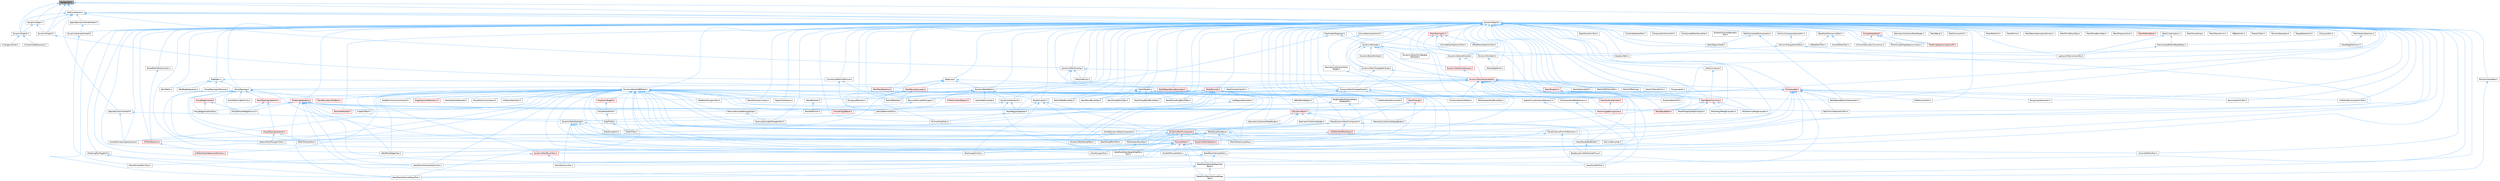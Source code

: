 digraph "IteratorUtil.h"
{
 // INTERACTIVE_SVG=YES
 // LATEX_PDF_SIZE
  bgcolor="transparent";
  edge [fontname=Helvetica,fontsize=10,labelfontname=Helvetica,labelfontsize=10];
  node [fontname=Helvetica,fontsize=10,shape=box,height=0.2,width=0.4];
  Node1 [id="Node000001",label="IteratorUtil.h",height=0.2,width=0.4,color="gray40", fillcolor="grey60", style="filled", fontcolor="black",tooltip=" "];
  Node1 -> Node2 [id="edge1_Node000001_Node000002",dir="back",color="steelblue1",style="solid",tooltip=" "];
  Node2 [id="Node000002",label="DynamicGraph.h",height=0.2,width=0.4,color="grey40", fillcolor="white", style="filled",URL="$d9/d3f/DynamicGraph_8h.html",tooltip=" "];
  Node2 -> Node3 [id="edge2_Node000002_Node000003",dir="back",color="steelblue1",style="solid",tooltip=" "];
  Node3 [id="Node000003",label="DynamicGraph2.h",height=0.2,width=0.4,color="grey40", fillcolor="white", style="filled",URL="$df/d51/DynamicGraph2_8h.html",tooltip=" "];
  Node3 -> Node4 [id="edge3_Node000003_Node000004",dir="back",color="steelblue1",style="solid",tooltip=" "];
  Node4 [id="Node000004",label="Arrangement2d.h",height=0.2,width=0.4,color="grey40", fillcolor="white", style="filled",URL="$de/d7e/Arrangement2d_8h.html",tooltip=" "];
  Node3 -> Node5 [id="edge4_Node000003_Node000005",dir="back",color="steelblue1",style="solid",tooltip=" "];
  Node5 [id="Node000005",label="ConstrainedDelaunay2.h",height=0.2,width=0.4,color="grey40", fillcolor="white", style="filled",URL="$de/dbf/ConstrainedDelaunay2_8h.html",tooltip=" "];
  Node2 -> Node6 [id="edge5_Node000002_Node000006",dir="back",color="steelblue1",style="solid",tooltip=" "];
  Node6 [id="Node000006",label="DynamicGraph3.h",height=0.2,width=0.4,color="grey40", fillcolor="white", style="filled",URL="$dd/d8e/DynamicGraph3_8h.html",tooltip=" "];
  Node6 -> Node7 [id="edge6_Node000006_Node000007",dir="back",color="steelblue1",style="solid",tooltip=" "];
  Node7 [id="Node000007",label="ConstrainedMeshDeformer.h",height=0.2,width=0.4,color="grey40", fillcolor="white", style="filled",URL="$df/ddf/ConstrainedMeshDeformer_8h.html",tooltip=" "];
  Node7 -> Node8 [id="edge7_Node000007_Node000008",dir="back",color="steelblue1",style="solid",tooltip=" "];
  Node8 [id="Node000008",label="LatticeDeformerTool.h",height=0.2,width=0.4,color="grey40", fillcolor="white", style="filled",URL="$db/d83/LatticeDeformerTool_8h.html",tooltip=" "];
  Node7 -> Node9 [id="edge8_Node000007_Node000009",dir="back",color="steelblue1",style="solid",tooltip=" "];
  Node9 [id="Node000009",label="MeshOffsetOps.h",height=0.2,width=0.4,color="grey40", fillcolor="white", style="filled",URL="$da/d6c/MeshOffsetOps_8h.html",tooltip=" "];
  Node1 -> Node3 [id="edge9_Node000001_Node000003",dir="back",color="steelblue1",style="solid",tooltip=" "];
  Node1 -> Node6 [id="edge10_Node000001_Node000006",dir="back",color="steelblue1",style="solid",tooltip=" "];
  Node1 -> Node10 [id="edge11_Node000001_Node000010",dir="back",color="steelblue1",style="solid",tooltip=" "];
  Node10 [id="Node000010",label="DynamicMesh3.h",height=0.2,width=0.4,color="grey40", fillcolor="white", style="filled",URL="$d5/d34/DynamicMesh3_8h.html",tooltip=" "];
  Node10 -> Node11 [id="edge12_Node000010_Node000011",dir="back",color="steelblue1",style="solid",tooltip=" "];
  Node11 [id="Node000011",label="BakeMeshAttributeMapsTool.h",height=0.2,width=0.4,color="grey40", fillcolor="white", style="filled",URL="$d8/d14/BakeMeshAttributeMapsTool_8h.html",tooltip=" "];
  Node10 -> Node12 [id="edge13_Node000010_Node000012",dir="back",color="steelblue1",style="solid",tooltip=" "];
  Node12 [id="Node000012",label="BakeMeshAttributeMapsTool\lBase.h",height=0.2,width=0.4,color="grey40", fillcolor="white", style="filled",URL="$dc/d68/BakeMeshAttributeMapsToolBase_8h.html",tooltip=" "];
  Node12 -> Node11 [id="edge14_Node000012_Node000011",dir="back",color="steelblue1",style="solid",tooltip=" "];
  Node12 -> Node13 [id="edge15_Node000012_Node000013",dir="back",color="steelblue1",style="solid",tooltip=" "];
  Node13 [id="Node000013",label="BakeMultiMeshAttributeMaps\lTool.h",height=0.2,width=0.4,color="grey40", fillcolor="white", style="filled",URL="$d7/d65/BakeMultiMeshAttributeMapsTool_8h.html",tooltip=" "];
  Node10 -> Node14 [id="edge16_Node000010_Node000014",dir="back",color="steelblue1",style="solid",tooltip=" "];
  Node14 [id="Node000014",label="BakeMeshAttributeTool.h",height=0.2,width=0.4,color="grey40", fillcolor="white", style="filled",URL="$d0/d82/BakeMeshAttributeTool_8h.html",tooltip=" "];
  Node14 -> Node12 [id="edge17_Node000014_Node000012",dir="back",color="steelblue1",style="solid",tooltip=" "];
  Node14 -> Node15 [id="edge18_Node000014_Node000015",dir="back",color="steelblue1",style="solid",tooltip=" "];
  Node15 [id="Node000015",label="BakeMeshAttributeVertexTool.h",height=0.2,width=0.4,color="grey40", fillcolor="white", style="filled",URL="$d6/d76/BakeMeshAttributeVertexTool_8h.html",tooltip=" "];
  Node10 -> Node15 [id="edge19_Node000010_Node000015",dir="back",color="steelblue1",style="solid",tooltip=" "];
  Node10 -> Node13 [id="edge20_Node000010_Node000013",dir="back",color="steelblue1",style="solid",tooltip=" "];
  Node10 -> Node16 [id="edge21_Node000010_Node000016",dir="back",color="steelblue1",style="solid",tooltip=" "];
  Node16 [id="Node000016",label="BakeTransformTool.h",height=0.2,width=0.4,color="grey40", fillcolor="white", style="filled",URL="$dc/d39/BakeTransformTool_8h.html",tooltip=" "];
  Node10 -> Node17 [id="edge22_Node000010_Node000017",dir="back",color="steelblue1",style="solid",tooltip=" "];
  Node17 [id="Node000017",label="BaseDynamicMeshComponent.h",height=0.2,width=0.4,color="grey40", fillcolor="white", style="filled",URL="$d3/df4/BaseDynamicMeshComponent_8h.html",tooltip=" "];
  Node17 -> Node18 [id="edge23_Node000017_Node000018",dir="back",color="steelblue1",style="solid",tooltip=" "];
  Node18 [id="Node000018",label="BaseDynamicMeshSceneProxy.h",height=0.2,width=0.4,color="grey40", fillcolor="white", style="filled",URL="$d2/dee/BaseDynamicMeshSceneProxy_8h.html",tooltip=" "];
  Node17 -> Node19 [id="edge24_Node000017_Node000019",dir="back",color="steelblue1",style="solid",tooltip=" "];
  Node19 [id="Node000019",label="DynamicMeshComponent.h",height=0.2,width=0.4,color="red", fillcolor="#FFF0F0", style="filled",URL="$d8/d66/DynamicMeshComponent_8h.html",tooltip=" "];
  Node19 -> Node20 [id="edge25_Node000019_Node000020",dir="back",color="steelblue1",style="solid",tooltip=" "];
  Node20 [id="Node000020",label="DataflowEditorWeightMapPaint\lTool.h",height=0.2,width=0.4,color="grey40", fillcolor="white", style="filled",URL="$db/d46/DataflowEditorWeightMapPaintTool_8h.html",tooltip=" "];
  Node19 -> Node21 [id="edge26_Node000019_Node000021",dir="back",color="steelblue1",style="solid",tooltip=" "];
  Node21 [id="Node000021",label="DeformMeshPolygonsTool.h",height=0.2,width=0.4,color="grey40", fillcolor="white", style="filled",URL="$db/d72/DeformMeshPolygonsTool_8h.html",tooltip=" "];
  Node19 -> Node23 [id="edge27_Node000019_Node000023",dir="back",color="steelblue1",style="solid",tooltip=" "];
  Node23 [id="Node000023",label="DynamicMeshBrushTool.h",height=0.2,width=0.4,color="red", fillcolor="#FFF0F0", style="filled",URL="$da/d04/DynamicMeshBrushTool_8h.html",tooltip=" "];
  Node23 -> Node24 [id="edge28_Node000023_Node000024",dir="back",color="steelblue1",style="solid",tooltip=" "];
  Node24 [id="Node000024",label="MeshAttributePaintTool.h",height=0.2,width=0.4,color="grey40", fillcolor="white", style="filled",URL="$d3/d29/MeshAttributePaintTool_8h.html",tooltip=" "];
  Node23 -> Node25 [id="edge29_Node000023_Node000025",dir="back",color="steelblue1",style="solid",tooltip=" "];
  Node25 [id="Node000025",label="MeshSelectionTool.h",height=0.2,width=0.4,color="grey40", fillcolor="white", style="filled",URL="$d8/d80/MeshSelectionTool_8h.html",tooltip=" "];
  Node19 -> Node27 [id="edge30_Node000019_Node000027",dir="back",color="steelblue1",style="solid",tooltip=" "];
  Node27 [id="Node000027",label="DynamicMeshSelector.h",height=0.2,width=0.4,color="red", fillcolor="#FFF0F0", style="filled",URL="$dc/d01/DynamicMeshSelector_8h.html",tooltip=" "];
  Node19 -> Node29 [id="edge31_Node000019_Node000029",dir="back",color="steelblue1",style="solid",tooltip=" "];
  Node29 [id="Node000029",label="EditUVIslandsTool.h",height=0.2,width=0.4,color="grey40", fillcolor="white", style="filled",URL="$d0/de4/EditUVIslandsTool_8h.html",tooltip=" "];
  Node19 -> Node30 [id="edge32_Node000019_Node000030",dir="back",color="steelblue1",style="solid",tooltip=" "];
  Node30 [id="Node000030",label="MeshGroupPaintTool.h",height=0.2,width=0.4,color="grey40", fillcolor="white", style="filled",URL="$dd/d04/MeshGroupPaintTool_8h.html",tooltip=" "];
  Node19 -> Node31 [id="edge33_Node000019_Node000031",dir="back",color="steelblue1",style="solid",tooltip=" "];
  Node31 [id="Node000031",label="MeshRenderBufferSet.h",height=0.2,width=0.4,color="grey40", fillcolor="white", style="filled",URL="$de/dc2/MeshRenderBufferSet_8h.html",tooltip=" "];
  Node31 -> Node18 [id="edge34_Node000031_Node000018",dir="back",color="steelblue1",style="solid",tooltip=" "];
  Node19 -> Node36 [id="edge35_Node000019_Node000036",dir="back",color="steelblue1",style="solid",tooltip=" "];
  Node36 [id="Node000036",label="MeshVertexPaintTool.h",height=0.2,width=0.4,color="grey40", fillcolor="white", style="filled",URL="$db/d74/MeshVertexPaintTool_8h.html",tooltip=" "];
  Node36 -> Node20 [id="edge36_Node000036_Node000020",dir="back",color="steelblue1",style="solid",tooltip=" "];
  Node19 -> Node37 [id="edge37_Node000019_Node000037",dir="back",color="steelblue1",style="solid",tooltip=" "];
  Node37 [id="Node000037",label="MeshVertexSculptTool.h",height=0.2,width=0.4,color="grey40", fillcolor="white", style="filled",URL="$dc/da6/MeshVertexSculptTool_8h.html",tooltip=" "];
  Node19 -> Node38 [id="edge38_Node000019_Node000038",dir="back",color="steelblue1",style="solid",tooltip=" "];
  Node38 [id="Node000038",label="PreviewMesh.h",height=0.2,width=0.4,color="red", fillcolor="#FFF0F0", style="filled",URL="$d6/d30/PreviewMesh_8h.html",tooltip=" "];
  Node38 -> Node11 [id="edge39_Node000038_Node000011",dir="back",color="steelblue1",style="solid",tooltip=" "];
  Node38 -> Node12 [id="edge40_Node000038_Node000012",dir="back",color="steelblue1",style="solid",tooltip=" "];
  Node38 -> Node14 [id="edge41_Node000038_Node000014",dir="back",color="steelblue1",style="solid",tooltip=" "];
  Node38 -> Node15 [id="edge42_Node000038_Node000015",dir="back",color="steelblue1",style="solid",tooltip=" "];
  Node38 -> Node13 [id="edge43_Node000038_Node000013",dir="back",color="steelblue1",style="solid",tooltip=" "];
  Node38 -> Node42 [id="edge44_Node000038_Node000042",dir="back",color="steelblue1",style="solid",tooltip=" "];
  Node42 [id="Node000042",label="DrawPolygonTool.h",height=0.2,width=0.4,color="grey40", fillcolor="white", style="filled",URL="$d0/d15/DrawPolygonTool_8h.html",tooltip=" "];
  Node38 -> Node23 [id="edge45_Node000038_Node000023",dir="back",color="steelblue1",style="solid",tooltip=" "];
  Node38 -> Node43 [id="edge46_Node000038_Node000043",dir="back",color="steelblue1",style="solid",tooltip=" "];
  Node43 [id="Node000043",label="MeshInspectorTool.h",height=0.2,width=0.4,color="grey40", fillcolor="white", style="filled",URL="$de/da1/MeshInspectorTool_8h.html",tooltip=" "];
  Node38 -> Node78 [id="edge47_Node000038_Node000078",dir="back",color="steelblue1",style="solid",tooltip=" "];
  Node78 [id="Node000078",label="PolyEditPreviewMesh.h",height=0.2,width=0.4,color="grey40", fillcolor="white", style="filled",URL="$d2/de8/PolyEditPreviewMesh_8h.html",tooltip=" "];
  Node78 -> Node79 [id="edge48_Node000078_Node000079",dir="back",color="steelblue1",style="solid",tooltip=" "];
  Node79 [id="Node000079",label="DrawPolyPathTool.h",height=0.2,width=0.4,color="grey40", fillcolor="white", style="filled",URL="$dc/d3e/DrawPolyPathTool_8h.html",tooltip=" "];
  Node38 -> Node83 [id="edge49_Node000038_Node000083",dir="back",color="steelblue1",style="solid",tooltip=" "];
  Node83 [id="Node000083",label="VolumeToMeshTool.h",height=0.2,width=0.4,color="grey40", fillcolor="white", style="filled",URL="$de/d64/VolumeToMeshTool_8h.html",tooltip=" "];
  Node38 -> Node77 [id="edge50_Node000038_Node000077",dir="back",color="steelblue1",style="solid",tooltip=" "];
  Node77 [id="Node000077",label="WeldMeshEdgesTool.h",height=0.2,width=0.4,color="grey40", fillcolor="white", style="filled",URL="$d5/d6e/WeldMeshEdgesTool_8h.html",tooltip=" "];
  Node19 -> Node84 [id="edge51_Node000019_Node000084",dir="back",color="steelblue1",style="solid",tooltip=" "];
  Node84 [id="Node000084",label="SceneGeometrySpatialCache.h",height=0.2,width=0.4,color="grey40", fillcolor="white", style="filled",URL="$d6/d6f/SceneGeometrySpatialCache_8h.html",tooltip=" "];
  Node17 -> Node31 [id="edge52_Node000017_Node000031",dir="back",color="steelblue1",style="solid",tooltip=" "];
  Node17 -> Node85 [id="edge53_Node000017_Node000085",dir="back",color="steelblue1",style="solid",tooltip=" "];
  Node85 [id="Node000085",label="MeshSculptToolBase.h",height=0.2,width=0.4,color="grey40", fillcolor="white", style="filled",URL="$d8/d2a/MeshSculptToolBase_8h.html",tooltip=" "];
  Node85 -> Node20 [id="edge54_Node000085_Node000020",dir="back",color="steelblue1",style="solid",tooltip=" "];
  Node85 -> Node86 [id="edge55_Node000085_Node000086",dir="back",color="steelblue1",style="solid",tooltip=" "];
  Node86 [id="Node000086",label="DynamicMeshSculptTool.h",height=0.2,width=0.4,color="grey40", fillcolor="white", style="filled",URL="$d6/d16/DynamicMeshSculptTool_8h.html",tooltip=" "];
  Node85 -> Node87 [id="edge56_Node000085_Node000087",dir="back",color="steelblue1",style="solid",tooltip=" "];
  Node87 [id="Node000087",label="KelvinletBrushOp.h",height=0.2,width=0.4,color="grey40", fillcolor="white", style="filled",URL="$d9/d5c/KelvinletBrushOp_8h.html",tooltip=" "];
  Node85 -> Node30 [id="edge57_Node000085_Node000030",dir="back",color="steelblue1",style="solid",tooltip=" "];
  Node85 -> Node36 [id="edge58_Node000085_Node000036",dir="back",color="steelblue1",style="solid",tooltip=" "];
  Node85 -> Node37 [id="edge59_Node000085_Node000037",dir="back",color="steelblue1",style="solid",tooltip=" "];
  Node17 -> Node88 [id="edge60_Node000017_Node000088",dir="back",color="steelblue1",style="solid",tooltip=" "];
  Node88 [id="Node000088",label="OctreeDynamicMeshComponent.h",height=0.2,width=0.4,color="grey40", fillcolor="white", style="filled",URL="$d9/d19/OctreeDynamicMeshComponent_8h.html",tooltip=" "];
  Node88 -> Node86 [id="edge61_Node000088_Node000086",dir="back",color="steelblue1",style="solid",tooltip=" "];
  Node17 -> Node89 [id="edge62_Node000017_Node000089",dir="back",color="steelblue1",style="solid",tooltip=" "];
  Node89 [id="Node000089",label="UVEditorToolMeshInput.h",height=0.2,width=0.4,color="red", fillcolor="#FFF0F0", style="filled",URL="$d2/de6/UVEditorToolMeshInput_8h.html",tooltip=" "];
  Node89 -> Node95 [id="edge63_Node000089_Node000095",dir="back",color="steelblue1",style="solid",tooltip=" "];
  Node95 [id="Node000095",label="UVToolSelection.h",height=0.2,width=0.4,color="red", fillcolor="#FFF0F0", style="filled",URL="$dc/db4/UVToolSelection_8h.html",tooltip=" "];
  Node95 -> Node96 [id="edge64_Node000095_Node000096",dir="back",color="steelblue1",style="solid",tooltip=" "];
  Node96 [id="Node000096",label="UVEditorMeshSelectionMechanic.h",height=0.2,width=0.4,color="red", fillcolor="#FFF0F0", style="filled",URL="$d2/d73/UVEditorMeshSelectionMechanic_8h.html",tooltip=" "];
  Node10 -> Node57 [id="edge65_Node000010_Node000057",dir="back",color="steelblue1",style="solid",tooltip=" "];
  Node57 [id="Node000057",label="BaseMeshProcessingTool.h",height=0.2,width=0.4,color="grey40", fillcolor="white", style="filled",URL="$d4/d77/BaseMeshProcessingTool_8h.html",tooltip=" "];
  Node57 -> Node58 [id="edge66_Node000057_Node000058",dir="back",color="steelblue1",style="solid",tooltip=" "];
  Node58 [id="Node000058",label="OffsetMeshTool.h",height=0.2,width=0.4,color="grey40", fillcolor="white", style="filled",URL="$da/d01/OffsetMeshTool_8h.html",tooltip=" "];
  Node57 -> Node59 [id="edge67_Node000057_Node000059",dir="back",color="steelblue1",style="solid",tooltip=" "];
  Node59 [id="Node000059",label="SmoothMeshTool.h",height=0.2,width=0.4,color="grey40", fillcolor="white", style="filled",URL="$da/da9/SmoothMeshTool_8h.html",tooltip=" "];
  Node10 -> Node102 [id="edge68_Node000010_Node000102",dir="back",color="steelblue1",style="solid",tooltip=" "];
  Node102 [id="Node000102",label="CollectSurfacePathMechanic.h",height=0.2,width=0.4,color="grey40", fillcolor="white", style="filled",URL="$d5/dd0/CollectSurfacePathMechanic_8h.html",tooltip=" "];
  Node102 -> Node79 [id="edge69_Node000102_Node000079",dir="back",color="steelblue1",style="solid",tooltip=" "];
  Node10 -> Node103 [id="edge70_Node000010_Node000103",dir="back",color="steelblue1",style="solid",tooltip=" "];
  Node103 [id="Node000103",label="CollisionGeometryConversion.h",height=0.2,width=0.4,color="grey40", fillcolor="white", style="filled",URL="$df/d0d/CollisionGeometryConversion_8h.html",tooltip=" "];
  Node10 -> Node51 [id="edge71_Node000010_Node000051",dir="back",color="steelblue1",style="solid",tooltip=" "];
  Node51 [id="Node000051",label="CombineMeshesTool.h",height=0.2,width=0.4,color="grey40", fillcolor="white", style="filled",URL="$dd/da3/CombineMeshesTool_8h.html",tooltip=" "];
  Node10 -> Node104 [id="edge72_Node000010_Node000104",dir="back",color="steelblue1",style="solid",tooltip=" "];
  Node104 [id="Node000104",label="ComponentCollisionUtil.h",height=0.2,width=0.4,color="grey40", fillcolor="white", style="filled",URL="$d9/d1c/ComponentCollisionUtil_8h.html",tooltip=" "];
  Node10 -> Node7 [id="edge73_Node000010_Node000007",dir="back",color="steelblue1",style="solid",tooltip=" "];
  Node10 -> Node105 [id="edge74_Node000010_Node000105",dir="back",color="steelblue1",style="solid",tooltip=" "];
  Node105 [id="Node000105",label="ConstrainedMeshSmoother.h",height=0.2,width=0.4,color="grey40", fillcolor="white", style="filled",URL="$d7/d9e/ConstrainedMeshSmoother_8h.html",tooltip=" "];
  Node10 -> Node106 [id="edge75_Node000010_Node000106",dir="back",color="steelblue1",style="solid",tooltip=" "];
  Node106 [id="Node000106",label="ConvexDecomposition3.h",height=0.2,width=0.4,color="grey40", fillcolor="white", style="filled",URL="$d4/d2b/ConvexDecomposition3_8h.html",tooltip=" "];
  Node106 -> Node107 [id="edge76_Node000106_Node000107",dir="back",color="steelblue1",style="solid",tooltip=" "];
  Node107 [id="Node000107",label="GeometryCollectionUtility\lNodes.h",height=0.2,width=0.4,color="grey40", fillcolor="white", style="filled",URL="$d7/da4/GeometryCollectionUtilityNodes_8h.html",tooltip=" "];
  Node107 -> Node108 [id="edge77_Node000107_Node000108",dir="back",color="steelblue1",style="solid",tooltip=" "];
  Node108 [id="Node000108",label="GeometryCollectionDebugNodes.h",height=0.2,width=0.4,color="grey40", fillcolor="white", style="filled",URL="$dd/d38/GeometryCollectionDebugNodes_8h.html",tooltip=" "];
  Node10 -> Node60 [id="edge78_Node000010_Node000060",dir="back",color="steelblue1",style="solid",tooltip=" "];
  Node60 [id="Node000060",label="DisplaceMeshTool.h",height=0.2,width=0.4,color="grey40", fillcolor="white", style="filled",URL="$da/d28/DisplaceMeshTool_8h.html",tooltip=" "];
  Node10 -> Node109 [id="edge79_Node000010_Node000109",dir="back",color="steelblue1",style="solid",tooltip=" "];
  Node109 [id="Node000109",label="DynamicAttribute.h",height=0.2,width=0.4,color="grey40", fillcolor="white", style="filled",URL="$d8/db1/DynamicAttribute_8h.html",tooltip=" "];
  Node109 -> Node110 [id="edge80_Node000109_Node000110",dir="back",color="steelblue1",style="solid",tooltip=" "];
  Node110 [id="Node000110",label="DynamicBoneAttribute.h",height=0.2,width=0.4,color="grey40", fillcolor="white", style="filled",URL="$d7/d41/DynamicBoneAttribute_8h.html",tooltip=" "];
  Node109 -> Node111 [id="edge81_Node000109_Node000111",dir="back",color="steelblue1",style="solid",tooltip=" "];
  Node111 [id="Node000111",label="DynamicMeshAttributeSet.h",height=0.2,width=0.4,color="red", fillcolor="#FFF0F0", style="filled",URL="$d1/d88/DynamicMeshAttributeSet_8h.html",tooltip=" "];
  Node111 -> Node20 [id="edge82_Node000111_Node000020",dir="back",color="steelblue1",style="solid",tooltip=" "];
  Node111 -> Node112 [id="edge83_Node000111_Node000112",dir="back",color="steelblue1",style="solid",tooltip=" "];
  Node112 [id="Node000112",label="DynamicMeshChangeTracker.h",height=0.2,width=0.4,color="grey40", fillcolor="white", style="filled",URL="$dd/df0/DynamicMeshChangeTracker_8h.html",tooltip=" "];
  Node112 -> Node20 [id="edge84_Node000112_Node000020",dir="back",color="steelblue1",style="solid",tooltip=" "];
  Node112 -> Node27 [id="edge85_Node000112_Node000027",dir="back",color="steelblue1",style="solid",tooltip=" "];
  Node112 -> Node113 [id="edge86_Node000112_Node000113",dir="back",color="steelblue1",style="solid",tooltip=" "];
  Node113 [id="Node000113",label="EditMeshPolygonsTool.h",height=0.2,width=0.4,color="grey40", fillcolor="white", style="filled",URL="$d5/d72/EditMeshPolygonsTool_8h.html",tooltip=" "];
  Node112 -> Node114 [id="edge87_Node000112_Node000114",dir="back",color="steelblue1",style="solid",tooltip=" "];
  Node114 [id="Node000114",label="MeshChange.h",height=0.2,width=0.4,color="red", fillcolor="#FFF0F0", style="filled",URL="$de/d27/MeshChange_8h.html",tooltip=" "];
  Node114 -> Node17 [id="edge88_Node000114_Node000017",dir="back",color="steelblue1",style="solid",tooltip=" "];
  Node114 -> Node38 [id="edge89_Node000114_Node000038",dir="back",color="steelblue1",style="solid",tooltip=" "];
  Node114 -> Node117 [id="edge90_Node000114_Node000117",dir="back",color="steelblue1",style="solid",tooltip=" "];
  Node117 [id="Node000117",label="UDynamicMesh.h",height=0.2,width=0.4,color="red", fillcolor="#FFF0F0", style="filled",URL="$d3/dcc/UDynamicMesh_8h.html",tooltip=" "];
  Node117 -> Node17 [id="edge91_Node000117_Node000017",dir="back",color="steelblue1",style="solid",tooltip=" "];
  Node117 -> Node19 [id="edge92_Node000117_Node000019",dir="back",color="steelblue1",style="solid",tooltip=" "];
  Node117 -> Node108 [id="edge93_Node000117_Node000108",dir="back",color="steelblue1",style="solid",tooltip=" "];
  Node117 -> Node120 [id="edge94_Node000117_Node000120",dir="back",color="steelblue1",style="solid",tooltip=" "];
  Node120 [id="Node000120",label="GeometryCollectionMakeNodes.h",height=0.2,width=0.4,color="grey40", fillcolor="white", style="filled",URL="$d6/d20/GeometryCollectionMakeNodes_8h.html",tooltip=" "];
  Node117 -> Node121 [id="edge95_Node000117_Node000121",dir="back",color="steelblue1",style="solid",tooltip=" "];
  Node121 [id="Node000121",label="GeometryCollectionNodes.h",height=0.2,width=0.4,color="grey40", fillcolor="white", style="filled",URL="$d6/d73/GeometryCollectionNodes_8h.html",tooltip=" "];
  Node117 -> Node88 [id="edge96_Node000117_Node000088",dir="back",color="steelblue1",style="solid",tooltip=" "];
  Node112 -> Node122 [id="edge97_Node000112_Node000122",dir="back",color="steelblue1",style="solid",tooltip=" "];
  Node122 [id="Node000122",label="OffsetMeshRegion.h",height=0.2,width=0.4,color="grey40", fillcolor="white", style="filled",URL="$d5/d82/OffsetMeshRegion_8h.html",tooltip=" "];
  Node112 -> Node123 [id="edge98_Node000112_Node000123",dir="back",color="steelblue1",style="solid",tooltip=" "];
  Node123 [id="Node000123",label="SubRegionRemesher.h",height=0.2,width=0.4,color="grey40", fillcolor="white", style="filled",URL="$d9/d7c/SubRegionRemesher_8h.html",tooltip=" "];
  Node123 -> Node86 [id="edge99_Node000123_Node000086",dir="back",color="steelblue1",style="solid",tooltip=" "];
  Node112 -> Node124 [id="edge100_Node000112_Node000124",dir="back",color="steelblue1",style="solid",tooltip=" "];
  Node124 [id="Node000124",label="UVToolContextObjects.h",height=0.2,width=0.4,color="red", fillcolor="#FFF0F0", style="filled",URL="$d1/d13/UVToolContextObjects_8h.html",tooltip=" "];
  Node111 -> Node126 [id="edge101_Node000111_Node000126",dir="back",color="steelblue1",style="solid",tooltip=" "];
  Node126 [id="Node000126",label="DynamicMeshEditor.h",height=0.2,width=0.4,color="grey40", fillcolor="white", style="filled",URL="$d2/db3/DynamicMeshEditor_8h.html",tooltip=" "];
  Node126 -> Node127 [id="edge102_Node000126_Node000127",dir="back",color="steelblue1",style="solid",tooltip=" "];
  Node127 [id="Node000127",label="DynamicSubmesh3.h",height=0.2,width=0.4,color="grey40", fillcolor="white", style="filled",URL="$df/d5e/DynamicSubmesh3_8h.html",tooltip=" "];
  Node127 -> Node128 [id="edge103_Node000127_Node000128",dir="back",color="steelblue1",style="solid",tooltip=" "];
  Node128 [id="Node000128",label="MeshRegionOperator.h",height=0.2,width=0.4,color="grey40", fillcolor="white", style="filled",URL="$db/d2c/MeshRegionOperator_8h.html",tooltip=" "];
  Node128 -> Node129 [id="edge104_Node000128_Node000129",dir="back",color="steelblue1",style="solid",tooltip=" "];
  Node129 [id="Node000129",label="MinimalHoleFiller.h",height=0.2,width=0.4,color="grey40", fillcolor="white", style="filled",URL="$dc/d8e/MinimalHoleFiller_8h.html",tooltip=" "];
  Node127 -> Node78 [id="edge105_Node000127_Node000078",dir="back",color="steelblue1",style="solid",tooltip=" "];
  Node127 -> Node130 [id="edge106_Node000127_Node000130",dir="back",color="steelblue1",style="solid",tooltip=" "];
  Node130 [id="Node000130",label="SmoothingOpBase.h",height=0.2,width=0.4,color="red", fillcolor="#FFF0F0", style="filled",URL="$d3/d7b/SmoothingOpBase_8h.html",tooltip=" "];
  Node126 -> Node133 [id="edge107_Node000126_Node000133",dir="back",color="steelblue1",style="solid",tooltip=" "];
  Node133 [id="Node000133",label="FaceGroupUtil.h",height=0.2,width=0.4,color="grey40", fillcolor="white", style="filled",URL="$d6/d29/FaceGroupUtil_8h.html",tooltip=" "];
  Node133 -> Node30 [id="edge108_Node000133_Node000030",dir="back",color="steelblue1",style="solid",tooltip=" "];
  Node133 -> Node43 [id="edge109_Node000133_Node000043",dir="back",color="steelblue1",style="solid",tooltip=" "];
  Node133 -> Node128 [id="edge110_Node000133_Node000128",dir="back",color="steelblue1",style="solid",tooltip=" "];
  Node133 -> Node36 [id="edge111_Node000133_Node000036",dir="back",color="steelblue1",style="solid",tooltip=" "];
  Node126 -> Node134 [id="edge112_Node000126_Node000134",dir="back",color="steelblue1",style="solid",tooltip=" "];
  Node134 [id="Node000134",label="LatticeDeformerOp.h",height=0.2,width=0.4,color="grey40", fillcolor="white", style="filled",URL="$d6/d92/LatticeDeformerOp_8h.html",tooltip=" "];
  Node126 -> Node135 [id="edge113_Node000126_Node000135",dir="back",color="steelblue1",style="solid",tooltip=" "];
  Node135 [id="Node000135",label="MeshBoolean.h",height=0.2,width=0.4,color="grey40", fillcolor="white", style="filled",URL="$dc/d24/MeshBoolean_8h.html",tooltip=" "];
  Node135 -> Node136 [id="edge114_Node000135_Node000136",dir="back",color="steelblue1",style="solid",tooltip=" "];
  Node136 [id="Node000136",label="MeshSelfUnion.h",height=0.2,width=0.4,color="grey40", fillcolor="white", style="filled",URL="$d0/d5f/MeshSelfUnion_8h.html",tooltip=" "];
  Node126 -> Node9 [id="edge115_Node000126_Node000009",dir="back",color="steelblue1",style="solid",tooltip=" "];
  Node126 -> Node136 [id="edge116_Node000126_Node000136",dir="back",color="steelblue1",style="solid",tooltip=" "];
  Node126 -> Node137 [id="edge117_Node000126_Node000137",dir="back",color="steelblue1",style="solid",tooltip=" "];
  Node137 [id="Node000137",label="RemoveOccludedTriangles.h",height=0.2,width=0.4,color="grey40", fillcolor="white", style="filled",URL="$dc/d7b/RemoveOccludedTriangles_8h.html",tooltip=" "];
  Node137 -> Node138 [id="edge118_Node000137_Node000138",dir="back",color="steelblue1",style="solid",tooltip=" "];
  Node138 [id="Node000138",label="RemoveOccludedTrianglesOp.h",height=0.2,width=0.4,color="grey40", fillcolor="white", style="filled",URL="$d2/d39/RemoveOccludedTrianglesOp_8h.html",tooltip=" "];
  Node138 -> Node71 [id="edge119_Node000138_Node000071",dir="back",color="steelblue1",style="solid",tooltip=" "];
  Node71 [id="Node000071",label="RemoveOccludedTrianglesTool.h",height=0.2,width=0.4,color="grey40", fillcolor="white", style="filled",URL="$d9/da1/RemoveOccludedTrianglesTool_8h.html",tooltip=" "];
  Node111 -> Node139 [id="edge120_Node000111_Node000139",dir="back",color="steelblue1",style="solid",tooltip=" "];
  Node139 [id="Node000139",label="DynamicMeshUVEditor.h",height=0.2,width=0.4,color="grey40", fillcolor="white", style="filled",URL="$d9/d1e/DynamicMeshUVEditor_8h.html",tooltip=" "];
  Node111 -> Node141 [id="edge121_Node000111_Node000141",dir="back",color="steelblue1",style="solid",tooltip=" "];
  Node141 [id="Node000141",label="GroupTopology.h",height=0.2,width=0.4,color="grey40", fillcolor="white", style="filled",URL="$d3/d84/GroupTopology_8h.html",tooltip=" "];
  Node141 -> Node20 [id="edge122_Node000141_Node000020",dir="back",color="steelblue1",style="solid",tooltip=" "];
  Node141 -> Node21 [id="edge123_Node000141_Node000021",dir="back",color="steelblue1",style="solid",tooltip=" "];
  Node141 -> Node29 [id="edge124_Node000141_Node000029",dir="back",color="steelblue1",style="solid",tooltip=" "];
  Node141 -> Node142 [id="edge125_Node000141_Node000142",dir="back",color="steelblue1",style="solid",tooltip=" "];
  Node142 [id="Node000142",label="GroupEdgeInserter.h",height=0.2,width=0.4,color="red", fillcolor="#FFF0F0", style="filled",URL="$d9/d17/GroupEdgeInserter_8h.html",tooltip=" "];
  Node142 -> Node144 [id="edge126_Node000142_Node000144",dir="back",color="steelblue1",style="solid",tooltip=" "];
  Node144 [id="Node000144",label="GroupEdgeInsertionOp.h",height=0.2,width=0.4,color="grey40", fillcolor="white", style="filled",URL="$d6/d71/GroupEdgeInsertionOp_8h.html",tooltip=" "];
  Node142 -> Node66 [id="edge127_Node000142_Node000066",dir="back",color="steelblue1",style="solid",tooltip=" "];
  Node66 [id="Node000066",label="PolyEditInsertEdgeActivity.h",height=0.2,width=0.4,color="grey40", fillcolor="white", style="filled",URL="$d1/d26/PolyEditInsertEdgeActivity_8h.html",tooltip=" "];
  Node141 -> Node144 [id="edge128_Node000141_Node000144",dir="back",color="steelblue1",style="solid",tooltip=" "];
  Node141 -> Node145 [id="edge129_Node000141_Node000145",dir="back",color="steelblue1",style="solid",tooltip=" "];
  Node145 [id="Node000145",label="GroupTopologySelector.h",height=0.2,width=0.4,color="red", fillcolor="#FFF0F0", style="filled",URL="$dc/dfe/GroupTopologySelector_8h.html",tooltip=" "];
  Node145 -> Node21 [id="edge130_Node000145_Node000021",dir="back",color="steelblue1",style="solid",tooltip=" "];
  Node145 -> Node29 [id="edge131_Node000145_Node000029",dir="back",color="steelblue1",style="solid",tooltip=" "];
  Node141 -> Node147 [id="edge132_Node000141_Node000147",dir="back",color="steelblue1",style="solid",tooltip=" "];
  Node147 [id="Node000147",label="MeshBoundaryToolBase.h",height=0.2,width=0.4,color="red", fillcolor="#FFF0F0", style="filled",URL="$dd/da3/MeshBoundaryToolBase_8h.html",tooltip=" "];
  Node141 -> Node148 [id="edge133_Node000141_Node000148",dir="back",color="steelblue1",style="solid",tooltip=" "];
  Node148 [id="Node000148",label="MeshTopologySelector.h",height=0.2,width=0.4,color="red", fillcolor="#FFF0F0", style="filled",URL="$d1/db0/MeshTopologySelector_8h.html",tooltip=" "];
  Node148 -> Node145 [id="edge134_Node000148_Node000145",dir="back",color="steelblue1",style="solid",tooltip=" "];
  Node148 -> Node66 [id="edge135_Node000148_Node000066",dir="back",color="steelblue1",style="solid",tooltip=" "];
  Node141 -> Node149 [id="edge136_Node000141_Node000149",dir="back",color="steelblue1",style="solid",tooltip=" "];
  Node149 [id="Node000149",label="PolyEditExtrudeActivity.h",height=0.2,width=0.4,color="grey40", fillcolor="white", style="filled",URL="$db/d72/PolyEditExtrudeActivity_8h.html",tooltip=" "];
  Node141 -> Node66 [id="edge137_Node000141_Node000066",dir="back",color="steelblue1",style="solid",tooltip=" "];
  Node141 -> Node150 [id="edge138_Node000141_Node000150",dir="back",color="steelblue1",style="solid",tooltip=" "];
  Node150 [id="Node000150",label="PolygroupRemesh.h",height=0.2,width=0.4,color="grey40", fillcolor="white", style="filled",URL="$d7/df6/PolygroupRemesh_8h.html",tooltip=" "];
  Node111 -> Node151 [id="edge139_Node000111_Node000151",dir="back",color="steelblue1",style="solid",tooltip=" "];
  Node151 [id="Node000151",label="MeshAttributeUtil.h",height=0.2,width=0.4,color="grey40", fillcolor="white", style="filled",URL="$d6/db6/MeshAttributeUtil_8h.html",tooltip=" "];
  Node111 -> Node152 [id="edge140_Node000111_Node000152",dir="back",color="steelblue1",style="solid",tooltip=" "];
  Node152 [id="Node000152",label="MeshBakerCommon.h",height=0.2,width=0.4,color="red", fillcolor="#FFF0F0", style="filled",URL="$d9/d92/MeshBakerCommon_8h.html",tooltip=" "];
  Node152 -> Node153 [id="edge141_Node000152_Node000153",dir="back",color="steelblue1",style="solid",tooltip=" "];
  Node153 [id="Node000153",label="MeshBaseBaker.h",height=0.2,width=0.4,color="red", fillcolor="#FFF0F0", style="filled",URL="$d7/ddc/MeshBaseBaker_8h.html",tooltip=" "];
  Node152 -> Node158 [id="edge142_Node000152_Node000158",dir="back",color="steelblue1",style="solid",tooltip=" "];
  Node158 [id="Node000158",label="MeshHeightMapEvaluator.h",height=0.2,width=0.4,color="grey40", fillcolor="white", style="filled",URL="$df/d45/MeshHeightMapEvaluator_8h.html",tooltip=" "];
  Node152 -> Node159 [id="edge143_Node000152_Node000159",dir="back",color="steelblue1",style="solid",tooltip=" "];
  Node159 [id="Node000159",label="MeshNormalMapEvaluator.h",height=0.2,width=0.4,color="grey40", fillcolor="white", style="filled",URL="$da/d03/MeshNormalMapEvaluator_8h.html",tooltip=" "];
  Node152 -> Node160 [id="edge144_Node000152_Node000160",dir="back",color="steelblue1",style="solid",tooltip=" "];
  Node160 [id="Node000160",label="MeshPropertyMapEvaluator.h",height=0.2,width=0.4,color="grey40", fillcolor="white", style="filled",URL="$d5/d6f/MeshPropertyMapEvaluator_8h.html",tooltip=" "];
  Node111 -> Node153 [id="edge145_Node000111_Node000153",dir="back",color="steelblue1",style="solid",tooltip=" "];
  Node111 -> Node162 [id="edge146_Node000111_Node000162",dir="back",color="steelblue1",style="solid",tooltip=" "];
  Node162 [id="Node000162",label="MeshConstraintsUtil.h",height=0.2,width=0.4,color="grey40", fillcolor="white", style="filled",URL="$d6/d05/MeshConstraintsUtil_8h.html",tooltip=" "];
  Node162 -> Node129 [id="edge147_Node000162_Node000129",dir="back",color="steelblue1",style="solid",tooltip=" "];
  Node111 -> Node165 [id="edge148_Node000111_Node000165",dir="back",color="steelblue1",style="solid",tooltip=" "];
  Node165 [id="Node000165",label="MeshImageBakingCache.h",height=0.2,width=0.4,color="red", fillcolor="#FFF0F0", style="filled",URL="$dd/d09/MeshImageBakingCache_8h.html",tooltip=" "];
  Node111 -> Node173 [id="edge149_Node000111_Node000173",dir="back",color="steelblue1",style="solid",tooltip=" "];
  Node173 [id="Node000173",label="MeshNormals.h",height=0.2,width=0.4,color="red", fillcolor="#FFF0F0", style="filled",URL="$d2/d57/MeshNormals_8h.html",tooltip=" "];
  Node173 -> Node20 [id="edge150_Node000173_Node000020",dir="back",color="steelblue1",style="solid",tooltip=" "];
  Node173 -> Node60 [id="edge151_Node000173_Node000060",dir="back",color="steelblue1",style="solid",tooltip=" "];
  Node173 -> Node86 [id="edge152_Node000173_Node000086",dir="back",color="steelblue1",style="solid",tooltip=" "];
  Node173 -> Node30 [id="edge153_Node000173_Node000030",dir="back",color="steelblue1",style="solid",tooltip=" "];
  Node173 -> Node175 [id="edge154_Node000173_Node000175",dir="back",color="steelblue1",style="solid",tooltip=" "];
  Node175 [id="Node000175",label="MeshInflateBrushOps.h",height=0.2,width=0.4,color="grey40", fillcolor="white", style="filled",URL="$d7/d16/MeshInflateBrushOps_8h.html",tooltip=" "];
  Node173 -> Node177 [id="edge155_Node000173_Node000177",dir="back",color="steelblue1",style="solid",tooltip=" "];
  Node177 [id="Node000177",label="MeshMoveBrushOps.h",height=0.2,width=0.4,color="grey40", fillcolor="white", style="filled",URL="$dd/dcb/MeshMoveBrushOps_8h.html",tooltip=" "];
  Node173 -> Node9 [id="edge156_Node000173_Node000009",dir="back",color="steelblue1",style="solid",tooltip=" "];
  Node173 -> Node128 [id="edge157_Node000173_Node000128",dir="back",color="steelblue1",style="solid",tooltip=" "];
  Node173 -> Node178 [id="edge158_Node000173_Node000178",dir="back",color="steelblue1",style="solid",tooltip=" "];
  Node178 [id="Node000178",label="MeshSculptBrushOps.h",height=0.2,width=0.4,color="grey40", fillcolor="white", style="filled",URL="$d1/dc9/MeshSculptBrushOps_8h.html",tooltip=" "];
  Node173 -> Node179 [id="edge159_Node000173_Node000179",dir="back",color="steelblue1",style="solid",tooltip=" "];
  Node179 [id="Node000179",label="MeshSculptUtil.h",height=0.2,width=0.4,color="grey40", fillcolor="white", style="filled",URL="$dc/de1/MeshSculptUtil_8h.html",tooltip=" "];
  Node173 -> Node180 [id="edge160_Node000173_Node000180",dir="back",color="steelblue1",style="solid",tooltip=" "];
  Node180 [id="Node000180",label="MeshSmoothingBrushOps.h",height=0.2,width=0.4,color="grey40", fillcolor="white", style="filled",URL="$dd/d1d/MeshSmoothingBrushOps_8h.html",tooltip=" "];
  Node173 -> Node36 [id="edge161_Node000173_Node000036",dir="back",color="steelblue1",style="solid",tooltip=" "];
  Node173 -> Node37 [id="edge162_Node000173_Node000037",dir="back",color="steelblue1",style="solid",tooltip=" "];
  Node173 -> Node150 [id="edge163_Node000173_Node000150",dir="back",color="steelblue1",style="solid",tooltip=" "];
  Node173 -> Node137 [id="edge164_Node000173_Node000137",dir="back",color="steelblue1",style="solid",tooltip=" "];
  Node111 -> Node31 [id="edge165_Node000111_Node000031",dir="back",color="steelblue1",style="solid",tooltip=" "];
  Node111 -> Node182 [id="edge166_Node000111_Node000182",dir="back",color="steelblue1",style="solid",tooltip=" "];
  Node182 [id="Node000182",label="MeshSurfaceSampler.h",height=0.2,width=0.4,color="red", fillcolor="#FFF0F0", style="filled",URL="$de/d0c/MeshSurfaceSampler_8h.html",tooltip=" "];
  Node182 -> Node165 [id="edge167_Node000182_Node000165",dir="back",color="steelblue1",style="solid",tooltip=" "];
  Node111 -> Node188 [id="edge168_Node000111_Node000188",dir="back",color="steelblue1",style="solid",tooltip=" "];
  Node188 [id="Node000188",label="MeshTangents.h",height=0.2,width=0.4,color="red", fillcolor="#FFF0F0", style="filled",URL="$d3/d56/MeshTangents_8h.html",tooltip=" "];
  Node188 -> Node19 [id="edge169_Node000188_Node000019",dir="back",color="steelblue1",style="solid",tooltip=" "];
  Node188 -> Node152 [id="edge170_Node000188_Node000152",dir="back",color="steelblue1",style="solid",tooltip=" "];
  Node188 -> Node153 [id="edge171_Node000188_Node000153",dir="back",color="steelblue1",style="solid",tooltip=" "];
  Node188 -> Node159 [id="edge172_Node000188_Node000159",dir="back",color="steelblue1",style="solid",tooltip=" "];
  Node111 -> Node189 [id="edge173_Node000111_Node000189",dir="back",color="steelblue1",style="solid",tooltip=" "];
  Node189 [id="Node000189",label="MeshUDIMClassifier.h",height=0.2,width=0.4,color="grey40", fillcolor="white", style="filled",URL="$da/daf/MeshUDIMClassifier_8h.html",tooltip=" "];
  Node111 -> Node190 [id="edge174_Node000111_Node000190",dir="back",color="steelblue1",style="solid",tooltip=" "];
  Node190 [id="Node000190",label="MeshUVPacking.h",height=0.2,width=0.4,color="grey40", fillcolor="white", style="filled",URL="$d5/d78/MeshUVPacking_8h.html",tooltip=" "];
  Node111 -> Node191 [id="edge175_Node000111_Node000191",dir="back",color="steelblue1",style="solid",tooltip=" "];
  Node191 [id="Node000191",label="MeshUVTransforms.h",height=0.2,width=0.4,color="grey40", fillcolor="white", style="filled",URL="$dc/db6/MeshUVTransforms_8h.html",tooltip=" "];
  Node111 -> Node192 [id="edge176_Node000111_Node000192",dir="back",color="steelblue1",style="solid",tooltip=" "];
  Node192 [id="Node000192",label="MeshVertexPaintBrushOps.h",height=0.2,width=0.4,color="grey40", fillcolor="white", style="filled",URL="$df/d5b/MeshVertexPaintBrushOps_8h.html",tooltip=" "];
  Node111 -> Node193 [id="edge177_Node000111_Node000193",dir="back",color="steelblue1",style="solid",tooltip=" "];
  Node193 [id="Node000193",label="PatchBasedMeshUVGenerator.h",height=0.2,width=0.4,color="grey40", fillcolor="white", style="filled",URL="$df/df3/PatchBasedMeshUVGenerator_8h.html",tooltip=" "];
  Node111 -> Node195 [id="edge178_Node000111_Node000195",dir="back",color="steelblue1",style="solid",tooltip=" "];
  Node195 [id="Node000195",label="PolygroupSet.h",height=0.2,width=0.4,color="red", fillcolor="#FFF0F0", style="filled",URL="$de/dbc/PolygroupSet_8h.html",tooltip=" "];
  Node195 -> Node62 [id="edge179_Node000195_Node000062",dir="back",color="steelblue1",style="solid",tooltip=" "];
  Node62 [id="Node000062",label="EditNormalsTool.h",height=0.2,width=0.4,color="grey40", fillcolor="white", style="filled",URL="$de/d53/EditNormalsTool_8h.html",tooltip=" "];
  Node195 -> Node133 [id="edge180_Node000195_Node000133",dir="back",color="steelblue1",style="solid",tooltip=" "];
  Node195 -> Node30 [id="edge181_Node000195_Node000030",dir="back",color="steelblue1",style="solid",tooltip=" "];
  Node195 -> Node43 [id="edge182_Node000195_Node000043",dir="back",color="steelblue1",style="solid",tooltip=" "];
  Node195 -> Node25 [id="edge183_Node000195_Node000025",dir="back",color="steelblue1",style="solid",tooltip=" "];
  Node195 -> Node36 [id="edge184_Node000195_Node000036",dir="back",color="steelblue1",style="solid",tooltip=" "];
  Node195 -> Node37 [id="edge185_Node000195_Node000037",dir="back",color="steelblue1",style="solid",tooltip=" "];
  Node195 -> Node193 [id="edge186_Node000195_Node000193",dir="back",color="steelblue1",style="solid",tooltip=" "];
  Node195 -> Node208 [id="edge187_Node000195_Node000208",dir="back",color="steelblue1",style="solid",tooltip=" "];
  Node208 [id="Node000208",label="PolygroupsGenerator.h",height=0.2,width=0.4,color="grey40", fillcolor="white", style="filled",URL="$d4/d71/PolygroupsGenerator_8h.html",tooltip=" "];
  Node195 -> Node68 [id="edge188_Node000195_Node000068",dir="back",color="steelblue1",style="solid",tooltip=" "];
  Node68 [id="Node000068",label="RecomputeUVsTool.h",height=0.2,width=0.4,color="grey40", fillcolor="white", style="filled",URL="$d0/d92/RecomputeUVsTool_8h.html",tooltip=" "];
  Node195 -> Node73 [id="edge189_Node000195_Node000073",dir="back",color="steelblue1",style="solid",tooltip=" "];
  Node73 [id="Node000073",label="SetCollisionGeometryTool.h",height=0.2,width=0.4,color="grey40", fillcolor="white", style="filled",URL="$d0/de6/SetCollisionGeometryTool_8h.html",tooltip=" "];
  Node195 -> Node81 [id="edge190_Node000195_Node000081",dir="back",color="steelblue1",style="solid",tooltip=" "];
  Node81 [id="Node000081",label="UVEditorRecomputeUVsTool.h",height=0.2,width=0.4,color="grey40", fillcolor="white", style="filled",URL="$d2/db8/UVEditorRecomputeUVsTool_8h.html",tooltip=" "];
  Node195 -> Node82 [id="edge191_Node000195_Node000082",dir="back",color="steelblue1",style="solid",tooltip=" "];
  Node82 [id="Node000082",label="UVEditorTexelDensityTool.h",height=0.2,width=0.4,color="grey40", fillcolor="white", style="filled",URL="$d0/d8b/UVEditorTexelDensityTool_8h.html",tooltip=" "];
  Node111 -> Node210 [id="edge192_Node000111_Node000210",dir="back",color="steelblue1",style="solid",tooltip=" "];
  Node210 [id="Node000210",label="PolygroupUtil.h",height=0.2,width=0.4,color="grey40", fillcolor="white", style="filled",URL="$df/dde/PolygroupUtil_8h.html",tooltip=" "];
  Node111 -> Node89 [id="edge193_Node000111_Node000089",dir="back",color="steelblue1",style="solid",tooltip=" "];
  Node109 -> Node112 [id="edge194_Node000109_Node000112",dir="back",color="steelblue1",style="solid",tooltip=" "];
  Node109 -> Node215 [id="edge195_Node000109_Node000215",dir="back",color="steelblue1",style="solid",tooltip=" "];
  Node215 [id="Node000215",label="DynamicMeshSculptLayers.h",height=0.2,width=0.4,color="red", fillcolor="#FFF0F0", style="filled",URL="$da/df3/DynamicMeshSculptLayers_8h.html",tooltip=" "];
  Node215 -> Node111 [id="edge196_Node000215_Node000111",dir="back",color="steelblue1",style="solid",tooltip=" "];
  Node109 -> Node216 [id="edge197_Node000109_Node000216",dir="back",color="steelblue1",style="solid",tooltip=" "];
  Node216 [id="Node000216",label="DynamicMeshTriangleAttribute.h",height=0.2,width=0.4,color="grey40", fillcolor="white", style="filled",URL="$d0/d85/DynamicMeshTriangleAttribute_8h.html",tooltip=" "];
  Node216 -> Node111 [id="edge198_Node000216_Node000111",dir="back",color="steelblue1",style="solid",tooltip=" "];
  Node216 -> Node112 [id="edge199_Node000216_Node000112",dir="back",color="steelblue1",style="solid",tooltip=" "];
  Node109 -> Node217 [id="edge200_Node000109_Node000217",dir="back",color="steelblue1",style="solid",tooltip=" "];
  Node217 [id="Node000217",label="DynamicPointSet3.h",height=0.2,width=0.4,color="grey40", fillcolor="white", style="filled",URL="$d3/d32/DynamicPointSet3_8h.html",tooltip=" "];
  Node217 -> Node218 [id="edge201_Node000217_Node000218",dir="back",color="steelblue1",style="solid",tooltip=" "];
  Node218 [id="Node000218",label="MeshAdapterUtil.h",height=0.2,width=0.4,color="grey40", fillcolor="white", style="filled",URL="$d7/d6b/MeshAdapterUtil_8h.html",tooltip=" "];
  Node109 -> Node219 [id="edge202_Node000109_Node000219",dir="back",color="steelblue1",style="solid",tooltip=" "];
  Node219 [id="Node000219",label="DynamicVertexAttribute.h",height=0.2,width=0.4,color="grey40", fillcolor="white", style="filled",URL="$d4/de7/DynamicVertexAttribute_8h.html",tooltip=" "];
  Node219 -> Node111 [id="edge203_Node000219_Node000111",dir="back",color="steelblue1",style="solid",tooltip=" "];
  Node219 -> Node215 [id="edge204_Node000219_Node000215",dir="back",color="steelblue1",style="solid",tooltip=" "];
  Node109 -> Node220 [id="edge205_Node000109_Node000220",dir="back",color="steelblue1",style="solid",tooltip=" "];
  Node220 [id="Node000220",label="DynamicVertexSkinWeights\lAttribute.h",height=0.2,width=0.4,color="grey40", fillcolor="white", style="filled",URL="$db/d5b/DynamicVertexSkinWeightsAttribute_8h.html",tooltip=" "];
  Node10 -> Node221 [id="edge206_Node000010_Node000221",dir="back",color="steelblue1",style="solid",tooltip=" "];
  Node221 [id="Node000221",label="DynamicMeshAABBTree3.h",height=0.2,width=0.4,color="grey40", fillcolor="white", style="filled",URL="$d5/d0d/DynamicMeshAABBTree3_8h.html",tooltip=" "];
  Node221 -> Node11 [id="edge207_Node000221_Node000011",dir="back",color="steelblue1",style="solid",tooltip=" "];
  Node221 -> Node15 [id="edge208_Node000221_Node000015",dir="back",color="steelblue1",style="solid",tooltip=" "];
  Node221 -> Node102 [id="edge209_Node000221_Node000102",dir="back",color="steelblue1",style="solid",tooltip=" "];
  Node221 -> Node222 [id="edge210_Node000221_Node000222",dir="back",color="steelblue1",style="solid",tooltip=" "];
  Node222 [id="Node000222",label="CubeGridTool.h",height=0.2,width=0.4,color="grey40", fillcolor="white", style="filled",URL="$d3/d38/CubeGridTool_8h.html",tooltip=" "];
  Node221 -> Node223 [id="edge211_Node000221_Node000223",dir="back",color="steelblue1",style="solid",tooltip=" "];
  Node223 [id="Node000223",label="DataflowConstructionScene.h",height=0.2,width=0.4,color="grey40", fillcolor="white", style="filled",URL="$d7/d24/DataflowConstructionScene_8h.html",tooltip=" "];
  Node221 -> Node20 [id="edge212_Node000221_Node000020",dir="back",color="steelblue1",style="solid",tooltip=" "];
  Node221 -> Node21 [id="edge213_Node000221_Node000021",dir="back",color="steelblue1",style="solid",tooltip=" "];
  Node221 -> Node224 [id="edge214_Node000221_Node000224",dir="back",color="steelblue1",style="solid",tooltip=" "];
  Node224 [id="Node000224",label="DragAlignmentMechanic.h",height=0.2,width=0.4,color="red", fillcolor="#FFF0F0", style="filled",URL="$d1/d74/DragAlignmentMechanic_8h.html",tooltip=" "];
  Node221 -> Node42 [id="edge215_Node000221_Node000042",dir="back",color="steelblue1",style="solid",tooltip=" "];
  Node221 -> Node23 [id="edge216_Node000221_Node000023",dir="back",color="steelblue1",style="solid",tooltip=" "];
  Node221 -> Node86 [id="edge217_Node000221_Node000086",dir="back",color="steelblue1",style="solid",tooltip=" "];
  Node221 -> Node27 [id="edge218_Node000221_Node000027",dir="back",color="steelblue1",style="solid",tooltip=" "];
  Node221 -> Node139 [id="edge219_Node000221_Node000139",dir="back",color="steelblue1",style="solid",tooltip=" "];
  Node221 -> Node113 [id="edge220_Node000221_Node000113",dir="back",color="steelblue1",style="solid",tooltip=" "];
  Node221 -> Node29 [id="edge221_Node000221_Node000029",dir="back",color="steelblue1",style="solid",tooltip=" "];
  Node221 -> Node226 [id="edge222_Node000221_Node000226",dir="back",color="steelblue1",style="solid",tooltip=" "];
  Node226 [id="Node000226",label="HoleFillTool.h",height=0.2,width=0.4,color="grey40", fillcolor="white", style="filled",URL="$da/d02/HoleFillTool_8h.html",tooltip=" "];
  Node221 -> Node227 [id="edge223_Node000221_Node000227",dir="back",color="steelblue1",style="solid",tooltip=" "];
  Node227 [id="Node000227",label="MeshAttributeTransfer.h",height=0.2,width=0.4,color="grey40", fillcolor="white", style="filled",URL="$dc/d1c/MeshAttributeTransfer_8h.html",tooltip=" "];
  Node221 -> Node152 [id="edge224_Node000221_Node000152",dir="back",color="steelblue1",style="solid",tooltip=" "];
  Node221 -> Node153 [id="edge225_Node000221_Node000153",dir="back",color="steelblue1",style="solid",tooltip=" "];
  Node221 -> Node135 [id="edge226_Node000221_Node000135",dir="back",color="steelblue1",style="solid",tooltip=" "];
  Node221 -> Node147 [id="edge227_Node000221_Node000147",dir="back",color="steelblue1",style="solid",tooltip=" "];
  Node221 -> Node30 [id="edge228_Node000221_Node000030",dir="back",color="steelblue1",style="solid",tooltip=" "];
  Node221 -> Node165 [id="edge229_Node000221_Node000165",dir="back",color="steelblue1",style="solid",tooltip=" "];
  Node221 -> Node43 [id="edge230_Node000221_Node000043",dir="back",color="steelblue1",style="solid",tooltip=" "];
  Node221 -> Node9 [id="edge231_Node000221_Node000009",dir="back",color="steelblue1",style="solid",tooltip=" "];
  Node221 -> Node228 [id="edge232_Node000221_Node000228",dir="back",color="steelblue1",style="solid",tooltip=" "];
  Node228 [id="Node000228",label="MeshPlanarSymmetry.h",height=0.2,width=0.4,color="grey40", fillcolor="white", style="filled",URL="$d7/d1d/MeshPlanarSymmetry_8h.html",tooltip=" "];
  Node221 -> Node179 [id="edge233_Node000221_Node000179",dir="back",color="steelblue1",style="solid",tooltip=" "];
  Node221 -> Node136 [id="edge234_Node000221_Node000136",dir="back",color="steelblue1",style="solid",tooltip=" "];
  Node221 -> Node182 [id="edge235_Node000221_Node000182",dir="back",color="steelblue1",style="solid",tooltip=" "];
  Node221 -> Node148 [id="edge236_Node000221_Node000148",dir="back",color="steelblue1",style="solid",tooltip=" "];
  Node221 -> Node36 [id="edge237_Node000221_Node000036",dir="back",color="steelblue1",style="solid",tooltip=" "];
  Node221 -> Node37 [id="edge238_Node000221_Node000037",dir="back",color="steelblue1",style="solid",tooltip=" "];
  Node221 -> Node229 [id="edge239_Node000221_Node000229",dir="back",color="steelblue1",style="solid",tooltip=" "];
  Node229 [id="Node000229",label="PlaneDistanceFromHitMechanic.h",height=0.2,width=0.4,color="grey40", fillcolor="white", style="filled",URL="$dc/dea/PlaneDistanceFromHitMechanic_8h.html",tooltip=" "];
  Node229 -> Node79 [id="edge240_Node000229_Node000079",dir="back",color="steelblue1",style="solid",tooltip=" "];
  Node229 -> Node42 [id="edge241_Node000229_Node000042",dir="back",color="steelblue1",style="solid",tooltip=" "];
  Node221 -> Node230 [id="edge242_Node000221_Node000230",dir="back",color="steelblue1",style="solid",tooltip=" "];
  Node230 [id="Node000230",label="PolyEditActivityContext.h",height=0.2,width=0.4,color="grey40", fillcolor="white", style="filled",URL="$d8/d66/PolyEditActivityContext_8h.html",tooltip=" "];
  Node221 -> Node78 [id="edge243_Node000221_Node000078",dir="back",color="steelblue1",style="solid",tooltip=" "];
  Node221 -> Node38 [id="edge244_Node000221_Node000038",dir="back",color="steelblue1",style="solid",tooltip=" "];
  Node221 -> Node231 [id="edge245_Node000221_Node000231",dir="back",color="steelblue1",style="solid",tooltip=" "];
  Node231 [id="Node000231",label="ProjectionTargets.h",height=0.2,width=0.4,color="red", fillcolor="#FFF0F0", style="filled",URL="$d5/de2/ProjectionTargets_8h.html",tooltip=" "];
  Node231 -> Node233 [id="edge246_Node000231_Node000233",dir="back",color="steelblue1",style="solid",tooltip=" "];
  Node233 [id="Node000233",label="SmoothHoleFiller.h",height=0.2,width=0.4,color="grey40", fillcolor="white", style="filled",URL="$de/dd9/SmoothHoleFiller_8h.html",tooltip=" "];
  Node233 -> Node234 [id="edge247_Node000233_Node000234",dir="back",color="steelblue1",style="solid",tooltip=" "];
  Node234 [id="Node000234",label="HoleFillOp.h",height=0.2,width=0.4,color="grey40", fillcolor="white", style="filled",URL="$da/d47/HoleFillOp_8h.html",tooltip=" "];
  Node234 -> Node226 [id="edge248_Node000234_Node000226",dir="back",color="steelblue1",style="solid",tooltip=" "];
  Node221 -> Node235 [id="edge249_Node000221_Node000235",dir="back",color="steelblue1",style="solid",tooltip=" "];
  Node235 [id="Node000235",label="RemeshMeshOp.h",height=0.2,width=0.4,color="red", fillcolor="#FFF0F0", style="filled",URL="$d5/d2c/RemeshMeshOp_8h.html",tooltip=" "];
  Node221 -> Node138 [id="edge250_Node000221_Node000138",dir="back",color="steelblue1",style="solid",tooltip=" "];
  Node221 -> Node236 [id="edge251_Node000221_Node000236",dir="back",color="steelblue1",style="solid",tooltip=" "];
  Node236 [id="Node000236",label="RepairOrientation.h",height=0.2,width=0.4,color="grey40", fillcolor="white", style="filled",URL="$dc/d47/RepairOrientation_8h.html",tooltip=" "];
  Node221 -> Node84 [id="edge252_Node000221_Node000084",dir="back",color="steelblue1",style="solid",tooltip=" "];
  Node221 -> Node233 [id="edge253_Node000221_Node000233",dir="back",color="steelblue1",style="solid",tooltip=" "];
  Node221 -> Node237 [id="edge254_Node000221_Node000237",dir="back",color="steelblue1",style="solid",tooltip=" "];
  Node237 [id="Node000237",label="SpatialCurveDistanceMechanic.h",height=0.2,width=0.4,color="grey40", fillcolor="white", style="filled",URL="$d3/d29/SpatialCurveDistanceMechanic_8h.html",tooltip=" "];
  Node237 -> Node79 [id="edge255_Node000237_Node000079",dir="back",color="steelblue1",style="solid",tooltip=" "];
  Node221 -> Node96 [id="edge256_Node000221_Node000096",dir="back",color="steelblue1",style="solid",tooltip=" "];
  Node221 -> Node93 [id="edge257_Node000221_Node000093",dir="back",color="steelblue1",style="solid",tooltip=" "];
  Node93 [id="Node000093",label="UVEditorSeamTool.h",height=0.2,width=0.4,color="grey40", fillcolor="white", style="filled",URL="$d1/dab/UVEditorSeamTool_8h.html",tooltip=" "];
  Node221 -> Node82 [id="edge258_Node000221_Node000082",dir="back",color="steelblue1",style="solid",tooltip=" "];
  Node221 -> Node124 [id="edge259_Node000221_Node000124",dir="back",color="steelblue1",style="solid",tooltip=" "];
  Node221 -> Node77 [id="edge260_Node000221_Node000077",dir="back",color="steelblue1",style="solid",tooltip=" "];
  Node10 -> Node112 [id="edge261_Node000010_Node000112",dir="back",color="steelblue1",style="solid",tooltip=" "];
  Node10 -> Node126 [id="edge262_Node000010_Node000126",dir="back",color="steelblue1",style="solid",tooltip=" "];
  Node10 -> Node238 [id="edge263_Node000010_Node000238",dir="back",color="steelblue1",style="solid",tooltip=" "];
  Node238 [id="Node000238",label="DynamicMeshOctree3.h",height=0.2,width=0.4,color="grey40", fillcolor="white", style="filled",URL="$d8/d9f/DynamicMeshOctree3_8h.html",tooltip=" "];
  Node238 -> Node20 [id="edge264_Node000238_Node000020",dir="back",color="steelblue1",style="solid",tooltip=" "];
  Node238 -> Node86 [id="edge265_Node000238_Node000086",dir="back",color="steelblue1",style="solid",tooltip=" "];
  Node238 -> Node30 [id="edge266_Node000238_Node000030",dir="back",color="steelblue1",style="solid",tooltip=" "];
  Node238 -> Node179 [id="edge267_Node000238_Node000179",dir="back",color="steelblue1",style="solid",tooltip=" "];
  Node238 -> Node25 [id="edge268_Node000238_Node000025",dir="back",color="steelblue1",style="solid",tooltip=" "];
  Node238 -> Node36 [id="edge269_Node000238_Node000036",dir="back",color="steelblue1",style="solid",tooltip=" "];
  Node238 -> Node37 [id="edge270_Node000238_Node000037",dir="back",color="steelblue1",style="solid",tooltip=" "];
  Node238 -> Node88 [id="edge271_Node000238_Node000088",dir="back",color="steelblue1",style="solid",tooltip=" "];
  Node10 -> Node239 [id="edge272_Node000010_Node000239",dir="back",color="steelblue1",style="solid",tooltip=" "];
  Node239 [id="Node000239",label="DynamicMeshOverlay.h",height=0.2,width=0.4,color="grey40", fillcolor="white", style="filled",URL="$de/d26/DynamicMeshOverlay_8h.html",tooltip=" "];
  Node239 -> Node111 [id="edge273_Node000239_Node000111",dir="back",color="steelblue1",style="solid",tooltip=" "];
  Node239 -> Node112 [id="edge274_Node000239_Node000112",dir="back",color="steelblue1",style="solid",tooltip=" "];
  Node239 -> Node240 [id="edge275_Node000239_Node000240",dir="back",color="steelblue1",style="solid",tooltip=" "];
  Node240 [id="Node000240",label="MeshIndexUtil.h",height=0.2,width=0.4,color="grey40", fillcolor="white", style="filled",URL="$db/d70/MeshIndexUtil_8h.html",tooltip=" "];
  Node239 -> Node241 [id="edge276_Node000239_Node000241",dir="back",color="steelblue1",style="solid",tooltip=" "];
  Node241 [id="Node000241",label="MeshRegionBoundaryLoops.h",height=0.2,width=0.4,color="red", fillcolor="#FFF0F0", style="filled",URL="$d0/d20/MeshRegionBoundaryLoops_8h.html",tooltip=" "];
  Node241 -> Node122 [id="edge277_Node000241_Node000122",dir="back",color="steelblue1",style="solid",tooltip=" "];
  Node10 -> Node216 [id="edge278_Node000010_Node000216",dir="back",color="steelblue1",style="solid",tooltip=" "];
  Node10 -> Node139 [id="edge279_Node000010_Node000139",dir="back",color="steelblue1",style="solid",tooltip=" "];
  Node10 -> Node127 [id="edge280_Node000010_Node000127",dir="back",color="steelblue1",style="solid",tooltip=" "];
  Node10 -> Node219 [id="edge281_Node000010_Node000219",dir="back",color="steelblue1",style="solid",tooltip=" "];
  Node10 -> Node220 [id="edge282_Node000010_Node000220",dir="back",color="steelblue1",style="solid",tooltip=" "];
  Node10 -> Node245 [id="edge283_Node000010_Node000245",dir="back",color="steelblue1",style="solid",tooltip=" "];
  Node245 [id="Node000245",label="DynamicVerticesOctree3.h",height=0.2,width=0.4,color="grey40", fillcolor="white", style="filled",URL="$df/d7e/DynamicVerticesOctree3_8h.html",tooltip=" "];
  Node245 -> Node24 [id="edge284_Node000245_Node000024",dir="back",color="steelblue1",style="solid",tooltip=" "];
  Node10 -> Node246 [id="edge285_Node000010_Node000246",dir="back",color="steelblue1",style="solid",tooltip=" "];
  Node246 [id="Node000246",label="EdgeLoop.h",height=0.2,width=0.4,color="grey40", fillcolor="white", style="filled",URL="$d7/df0/EdgeLoop_8h.html",tooltip=" "];
  Node246 -> Node126 [id="edge286_Node000246_Node000126",dir="back",color="steelblue1",style="solid",tooltip=" "];
  Node246 -> Node234 [id="edge287_Node000246_Node000234",dir="back",color="steelblue1",style="solid",tooltip=" "];
  Node246 -> Node247 [id="edge288_Node000246_Node000247",dir="back",color="steelblue1",style="solid",tooltip=" "];
  Node247 [id="Node000247",label="MeshBoundaryLoops.h",height=0.2,width=0.4,color="red", fillcolor="#FFF0F0", style="filled",URL="$d2/d9c/MeshBoundaryLoops_8h.html",tooltip=" "];
  Node247 -> Node226 [id="edge289_Node000247_Node000226",dir="back",color="steelblue1",style="solid",tooltip=" "];
  Node247 -> Node9 [id="edge290_Node000247_Node000009",dir="back",color="steelblue1",style="solid",tooltip=" "];
  Node247 -> Node129 [id="edge291_Node000247_Node000129",dir="back",color="steelblue1",style="solid",tooltip=" "];
  Node247 -> Node150 [id="edge292_Node000247_Node000150",dir="back",color="steelblue1",style="solid",tooltip=" "];
  Node246 -> Node251 [id="edge293_Node000246_Node000251",dir="back",color="steelblue1",style="solid",tooltip=" "];
  Node251 [id="Node000251",label="MeshFaceSelection.h",height=0.2,width=0.4,color="red", fillcolor="#FFF0F0", style="filled",URL="$de/de2/MeshFaceSelection_8h.html",tooltip=" "];
  Node246 -> Node241 [id="edge294_Node000246_Node000241",dir="back",color="steelblue1",style="solid",tooltip=" "];
  Node10 -> Node253 [id="edge295_Node000010_Node000253",dir="back",color="steelblue1",style="solid",tooltip=" "];
  Node253 [id="Node000253",label="EdgeSpan.h",height=0.2,width=0.4,color="grey40", fillcolor="white", style="filled",URL="$d5/d02/EdgeSpan_8h.html",tooltip=" "];
  Node253 -> Node141 [id="edge296_Node000253_Node000141",dir="back",color="steelblue1",style="solid",tooltip=" "];
  Node253 -> Node254 [id="edge297_Node000253_Node000254",dir="back",color="steelblue1",style="solid",tooltip=" "];
  Node254 [id="Node000254",label="GroupTopologyDeformer.h",height=0.2,width=0.4,color="grey40", fillcolor="white", style="filled",URL="$d6/dca/GroupTopologyDeformer_8h.html",tooltip=" "];
  Node254 -> Node21 [id="edge298_Node000254_Node000021",dir="back",color="steelblue1",style="solid",tooltip=" "];
  Node254 -> Node113 [id="edge299_Node000254_Node000113",dir="back",color="steelblue1",style="solid",tooltip=" "];
  Node253 -> Node247 [id="edge300_Node000253_Node000247",dir="back",color="steelblue1",style="solid",tooltip=" "];
  Node253 -> Node255 [id="edge301_Node000253_Node000255",dir="back",color="steelblue1",style="solid",tooltip=" "];
  Node255 [id="Node000255",label="MeshPaths.h",height=0.2,width=0.4,color="grey40", fillcolor="white", style="filled",URL="$d4/d5f/MeshPaths_8h.html",tooltip=" "];
  Node253 -> Node256 [id="edge302_Node000253_Node000256",dir="back",color="steelblue1",style="solid",tooltip=" "];
  Node256 [id="Node000256",label="WeldEdgeSequence.h",height=0.2,width=0.4,color="grey40", fillcolor="white", style="filled",URL="$de/d6c/WeldEdgeSequence_8h.html",tooltip=" "];
  Node10 -> Node62 [id="edge303_Node000010_Node000062",dir="back",color="steelblue1",style="solid",tooltip=" "];
  Node10 -> Node257 [id="edge304_Node000010_Node000257",dir="back",color="steelblue1",style="solid",tooltip=" "];
  Node257 [id="Node000257",label="ExtractCollisionGeometry\lTool.h",height=0.2,width=0.4,color="grey40", fillcolor="white", style="filled",URL="$d6/dbd/ExtractCollisionGeometryTool_8h.html",tooltip=" "];
  Node10 -> Node258 [id="edge305_Node000010_Node000258",dir="back",color="steelblue1",style="solid",tooltip=" "];
  Node258 [id="Node000258",label="ExtrudeMeshSelectionTool.h",height=0.2,width=0.4,color="grey40", fillcolor="white", style="filled",URL="$dc/d31/ExtrudeMeshSelectionTool_8h.html",tooltip=" "];
  Node10 -> Node133 [id="edge306_Node000010_Node000133",dir="back",color="steelblue1",style="solid",tooltip=" "];
  Node10 -> Node259 [id="edge307_Node000010_Node000259",dir="back",color="steelblue1",style="solid",tooltip=" "];
  Node259 [id="Node000259",label="GeodesicPath.h",height=0.2,width=0.4,color="grey40", fillcolor="white", style="filled",URL="$d5/de5/GeodesicPath_8h.html",tooltip=" "];
  Node10 -> Node108 [id="edge308_Node000010_Node000108",dir="back",color="steelblue1",style="solid",tooltip=" "];
  Node10 -> Node120 [id="edge309_Node000010_Node000120",dir="back",color="steelblue1",style="solid",tooltip=" "];
  Node10 -> Node119 [id="edge310_Node000010_Node000119",dir="back",color="steelblue1",style="solid",tooltip=" "];
  Node119 [id="Node000119",label="GeometryCollectionMeshNodes.h",height=0.2,width=0.4,color="grey40", fillcolor="white", style="filled",URL="$d7/d46/GeometryCollectionMeshNodes_8h.html",tooltip=" "];
  Node10 -> Node121 [id="edge311_Node000010_Node000121",dir="back",color="steelblue1",style="solid",tooltip=" "];
  Node10 -> Node141 [id="edge312_Node000010_Node000141",dir="back",color="steelblue1",style="solid",tooltip=" "];
  Node10 -> Node260 [id="edge313_Node000010_Node000260",dir="back",color="steelblue1",style="solid",tooltip=" "];
  Node260 [id="Node000260",label="IntrinsicCorrespondenceUtils.h",height=0.2,width=0.4,color="grey40", fillcolor="white", style="filled",URL="$dd/d68/IntrinsicCorrespondenceUtils_8h.html",tooltip=" "];
  Node260 -> Node261 [id="edge314_Node000260_Node000261",dir="back",color="steelblue1",style="solid",tooltip=" "];
  Node261 [id="Node000261",label="IntrinsicTriangulationMesh.h",height=0.2,width=0.4,color="grey40", fillcolor="white", style="filled",URL="$d7/d38/IntrinsicTriangulationMesh_8h.html",tooltip=" "];
  Node261 -> Node259 [id="edge315_Node000261_Node000259",dir="back",color="steelblue1",style="solid",tooltip=" "];
  Node261 -> Node262 [id="edge316_Node000261_Node000262",dir="back",color="steelblue1",style="solid",tooltip=" "];
  Node262 [id="Node000262",label="LaplacianMatrixAssembly.h",height=0.2,width=0.4,color="grey40", fillcolor="white", style="filled",URL="$d4/dff/LaplacianMatrixAssembly_8h.html",tooltip=" "];
  Node10 -> Node261 [id="edge317_Node000010_Node000261",dir="back",color="steelblue1",style="solid",tooltip=" "];
  Node10 -> Node87 [id="edge318_Node000010_Node000087",dir="back",color="steelblue1",style="solid",tooltip=" "];
  Node10 -> Node262 [id="edge319_Node000010_Node000262",dir="back",color="steelblue1",style="solid",tooltip=" "];
  Node10 -> Node218 [id="edge320_Node000010_Node000218",dir="back",color="steelblue1",style="solid",tooltip=" "];
  Node10 -> Node151 [id="edge321_Node000010_Node000151",dir="back",color="steelblue1",style="solid",tooltip=" "];
  Node10 -> Node152 [id="edge322_Node000010_Node000152",dir="back",color="steelblue1",style="solid",tooltip=" "];
  Node10 -> Node153 [id="edge323_Node000010_Node000153",dir="back",color="steelblue1",style="solid",tooltip=" "];
  Node10 -> Node263 [id="edge324_Node000010_Node000263",dir="back",color="steelblue1",style="solid",tooltip=" "];
  Node263 [id="Node000263",label="MeshBevel.h",height=0.2,width=0.4,color="grey40", fillcolor="white", style="filled",URL="$de/d89/MeshBevel_8h.html",tooltip=" "];
  Node10 -> Node247 [id="edge325_Node000010_Node000247",dir="back",color="steelblue1",style="solid",tooltip=" "];
  Node10 -> Node264 [id="edge326_Node000010_Node000264",dir="back",color="steelblue1",style="solid",tooltip=" "];
  Node264 [id="Node000264",label="MeshConnectedComponents.h",height=0.2,width=0.4,color="grey40", fillcolor="white", style="filled",URL="$dc/d07/MeshConnectedComponents_8h.html",tooltip=" "];
  Node264 -> Node265 [id="edge327_Node000264_Node000265",dir="back",color="steelblue1",style="solid",tooltip=" "];
  Node265 [id="Node000265",label="MeshRegionGraph.h",height=0.2,width=0.4,color="grey40", fillcolor="white", style="filled",URL="$d4/d1b/MeshRegionGraph_8h.html",tooltip=" "];
  Node264 -> Node193 [id="edge328_Node000264_Node000193",dir="back",color="steelblue1",style="solid",tooltip=" "];
  Node10 -> Node162 [id="edge329_Node000010_Node000162",dir="back",color="steelblue1",style="solid",tooltip=" "];
  Node10 -> Node266 [id="edge330_Node000010_Node000266",dir="back",color="steelblue1",style="solid",tooltip=" "];
  Node266 [id="Node000266",label="MeshConvexHull.h",height=0.2,width=0.4,color="grey40", fillcolor="white", style="filled",URL="$dd/d4b/MeshConvexHull_8h.html",tooltip=" "];
  Node10 -> Node267 [id="edge331_Node000010_Node000267",dir="back",color="steelblue1",style="solid",tooltip=" "];
  Node267 [id="Node000267",label="MeshCurvature.h",height=0.2,width=0.4,color="grey40", fillcolor="white", style="filled",URL="$d1/d2b/MeshCurvature_8h.html",tooltip=" "];
  Node267 -> Node152 [id="edge332_Node000267_Node000152",dir="back",color="steelblue1",style="solid",tooltip=" "];
  Node10 -> Node268 [id="edge333_Node000010_Node000268",dir="back",color="steelblue1",style="solid",tooltip=" "];
  Node268 [id="Node000268",label="MeshEdgeSelection.h",height=0.2,width=0.4,color="grey40", fillcolor="white", style="filled",URL="$d2/d19/MeshEdgeSelection_8h.html",tooltip=" "];
  Node10 -> Node251 [id="edge334_Node000010_Node000251",dir="back",color="steelblue1",style="solid",tooltip=" "];
  Node10 -> Node269 [id="edge335_Node000010_Node000269",dir="back",color="steelblue1",style="solid",tooltip=" "];
  Node269 [id="Node000269",label="MeshGroupPaintBrushOps.h",height=0.2,width=0.4,color="grey40", fillcolor="white", style="filled",URL="$d4/df8/MeshGroupPaintBrushOps_8h.html",tooltip=" "];
  Node10 -> Node165 [id="edge336_Node000010_Node000165",dir="back",color="steelblue1",style="solid",tooltip=" "];
  Node10 -> Node270 [id="edge337_Node000010_Node000270",dir="back",color="steelblue1",style="solid",tooltip=" "];
  Node270 [id="Node000270",label="MeshIndexMappings.h",height=0.2,width=0.4,color="grey40", fillcolor="white", style="filled",URL="$dc/db4/MeshIndexMappings_8h.html",tooltip=" "];
  Node270 -> Node109 [id="edge338_Node000270_Node000109",dir="back",color="steelblue1",style="solid",tooltip=" "];
  Node270 -> Node126 [id="edge339_Node000270_Node000126",dir="back",color="steelblue1",style="solid",tooltip=" "];
  Node10 -> Node240 [id="edge340_Node000010_Node000240",dir="back",color="steelblue1",style="solid",tooltip=" "];
  Node10 -> Node175 [id="edge341_Node000010_Node000175",dir="back",color="steelblue1",style="solid",tooltip=" "];
  Node10 -> Node43 [id="edge342_Node000010_Node000043",dir="back",color="steelblue1",style="solid",tooltip=" "];
  Node10 -> Node271 [id="edge343_Node000010_Node000271",dir="back",color="steelblue1",style="solid",tooltip=" "];
  Node271 [id="Node000271",label="MeshLinearization.h",height=0.2,width=0.4,color="grey40", fillcolor="white", style="filled",URL="$d5/da8/MeshLinearization_8h.html",tooltip=" "];
  Node271 -> Node262 [id="edge344_Node000271_Node000262",dir="back",color="steelblue1",style="solid",tooltip=" "];
  Node271 -> Node272 [id="edge345_Node000271_Node000272",dir="back",color="steelblue1",style="solid",tooltip=" "];
  Node272 [id="Node000272",label="PrecomputedMeshWeightData.h",height=0.2,width=0.4,color="grey40", fillcolor="white", style="filled",URL="$d7/def/PrecomputedMeshWeightData_8h.html",tooltip=" "];
  Node272 -> Node262 [id="edge346_Node000272_Node000262",dir="back",color="steelblue1",style="solid",tooltip=" "];
  Node10 -> Node273 [id="edge347_Node000010_Node000273",dir="back",color="steelblue1",style="solid",tooltip=" "];
  Node273 [id="Node000273",label="MeshMeshCut.h",height=0.2,width=0.4,color="grey40", fillcolor="white", style="filled",URL="$de/d82/MeshMeshCut_8h.html",tooltip=" "];
  Node10 -> Node274 [id="edge348_Node000010_Node000274",dir="back",color="steelblue1",style="solid",tooltip=" "];
  Node274 [id="Node000274",label="MeshMirror.h",height=0.2,width=0.4,color="grey40", fillcolor="white", style="filled",URL="$d9/d6a/MeshMirror_8h.html",tooltip=" "];
  Node10 -> Node177 [id="edge349_Node000010_Node000177",dir="back",color="steelblue1",style="solid",tooltip=" "];
  Node10 -> Node173 [id="edge350_Node000010_Node000173",dir="back",color="steelblue1",style="solid",tooltip=" "];
  Node10 -> Node275 [id="edge351_Node000010_Node000275",dir="back",color="steelblue1",style="solid",tooltip=" "];
  Node275 [id="Node000275",label="MeshParameterizationSolvers.h",height=0.2,width=0.4,color="grey40", fillcolor="white", style="filled",URL="$d0/d92/MeshParameterizationSolvers_8h.html",tooltip=" "];
  Node10 -> Node255 [id="edge352_Node000010_Node000255",dir="back",color="steelblue1",style="solid",tooltip=" "];
  Node10 -> Node276 [id="edge353_Node000010_Node000276",dir="back",color="steelblue1",style="solid",tooltip=" "];
  Node276 [id="Node000276",label="MeshPinchBrushOps.h",height=0.2,width=0.4,color="grey40", fillcolor="white", style="filled",URL="$dc/dbe/MeshPinchBrushOps_8h.html",tooltip=" "];
  Node10 -> Node228 [id="edge354_Node000010_Node000228",dir="back",color="steelblue1",style="solid",tooltip=" "];
  Node10 -> Node277 [id="edge355_Node000010_Node000277",dir="back",color="steelblue1",style="solid",tooltip=" "];
  Node277 [id="Node000277",label="MeshPlaneBrushOps.h",height=0.2,width=0.4,color="grey40", fillcolor="white", style="filled",URL="$de/d05/MeshPlaneBrushOps_8h.html",tooltip=" "];
  Node10 -> Node278 [id="edge356_Node000010_Node000278",dir="back",color="steelblue1",style="solid",tooltip=" "];
  Node278 [id="Node000278",label="MeshProjectionHull.h",height=0.2,width=0.4,color="grey40", fillcolor="white", style="filled",URL="$dc/d5e/MeshProjectionHull_8h.html",tooltip=" "];
  Node10 -> Node279 [id="edge357_Node000010_Node000279",dir="back",color="steelblue1",style="solid",tooltip=" "];
  Node279 [id="Node000279",label="MeshRefinerBase.h",height=0.2,width=0.4,color="red", fillcolor="#FFF0F0", style="filled",URL="$dc/d16/MeshRefinerBase_8h.html",tooltip=" "];
  Node10 -> Node241 [id="edge358_Node000010_Node000241",dir="back",color="steelblue1",style="solid",tooltip=" "];
  Node10 -> Node265 [id="edge359_Node000010_Node000265",dir="back",color="steelblue1",style="solid",tooltip=" "];
  Node10 -> Node128 [id="edge360_Node000010_Node000128",dir="back",color="steelblue1",style="solid",tooltip=" "];
  Node10 -> Node31 [id="edge361_Node000010_Node000031",dir="back",color="steelblue1",style="solid",tooltip=" "];
  Node10 -> Node283 [id="edge362_Node000010_Node000283",dir="back",color="steelblue1",style="solid",tooltip=" "];
  Node283 [id="Node000283",label="MeshSceneAdapter.h",height=0.2,width=0.4,color="grey40", fillcolor="white", style="filled",URL="$d3/d05/MeshSceneAdapter_8h.html",tooltip=" "];
  Node283 -> Node13 [id="edge363_Node000283_Node000013",dir="back",color="steelblue1",style="solid",tooltip=" "];
  Node10 -> Node178 [id="edge364_Node000010_Node000178",dir="back",color="steelblue1",style="solid",tooltip=" "];
  Node10 -> Node284 [id="edge365_Node000010_Node000284",dir="back",color="steelblue1",style="solid",tooltip=" "];
  Node284 [id="Node000284",label="MeshSharingUtil.h",height=0.2,width=0.4,color="red", fillcolor="#FFF0F0", style="filled",URL="$db/def/MeshSharingUtil_8h.html",tooltip=" "];
  Node284 -> Node258 [id="edge366_Node000284_Node000258",dir="back",color="steelblue1",style="solid",tooltip=" "];
  Node284 -> Node8 [id="edge367_Node000284_Node000008",dir="back",color="steelblue1",style="solid",tooltip=" "];
  Node284 -> Node286 [id="edge368_Node000284_Node000286",dir="back",color="steelblue1",style="solid",tooltip=" "];
  Node286 [id="Node000286",label="OffsetMeshSelectionTool.h",height=0.2,width=0.4,color="grey40", fillcolor="white", style="filled",URL="$d8/d2e/OffsetMeshSelectionTool_8h.html",tooltip=" "];
  Node284 -> Node77 [id="edge369_Node000284_Node000077",dir="back",color="steelblue1",style="solid",tooltip=" "];
  Node10 -> Node288 [id="edge370_Node000010_Node000288",dir="back",color="steelblue1",style="solid",tooltip=" "];
  Node288 [id="Node000288",label="MeshSimpleShapeApproximation.h",height=0.2,width=0.4,color="grey40", fillcolor="white", style="filled",URL="$dd/dc1/MeshSimpleShapeApproximation_8h.html",tooltip=" "];
  Node10 -> Node289 [id="edge371_Node000010_Node000289",dir="back",color="steelblue1",style="solid",tooltip=" "];
  Node289 [id="Node000289",label="MeshSmoothing.h",height=0.2,width=0.4,color="grey40", fillcolor="white", style="filled",URL="$d8/d47/MeshSmoothing_8h.html",tooltip=" "];
  Node10 -> Node180 [id="edge372_Node000010_Node000180",dir="back",color="steelblue1",style="solid",tooltip=" "];
  Node10 -> Node182 [id="edge373_Node000010_Node000182",dir="back",color="steelblue1",style="solid",tooltip=" "];
  Node10 -> Node188 [id="edge374_Node000010_Node000188",dir="back",color="steelblue1",style="solid",tooltip=" "];
  Node10 -> Node290 [id="edge375_Node000010_Node000290",dir="back",color="steelblue1",style="solid",tooltip=" "];
  Node290 [id="Node000290",label="MeshTransforms.h",height=0.2,width=0.4,color="grey40", fillcolor="white", style="filled",URL="$dd/d4c/MeshTransforms_8h.html",tooltip=" "];
  Node10 -> Node189 [id="edge376_Node000010_Node000189",dir="back",color="steelblue1",style="solid",tooltip=" "];
  Node10 -> Node190 [id="edge377_Node000010_Node000190",dir="back",color="steelblue1",style="solid",tooltip=" "];
  Node10 -> Node191 [id="edge378_Node000010_Node000191",dir="back",color="steelblue1",style="solid",tooltip=" "];
  Node10 -> Node192 [id="edge379_Node000010_Node000192",dir="back",color="steelblue1",style="solid",tooltip=" "];
  Node10 -> Node291 [id="edge380_Node000010_Node000291",dir="back",color="steelblue1",style="solid",tooltip=" "];
  Node291 [id="Node000291",label="MeshVertexSelection.h",height=0.2,width=0.4,color="grey40", fillcolor="white", style="filled",URL="$d0/dae/MeshVertexSelection_8h.html",tooltip=" "];
  Node291 -> Node268 [id="edge381_Node000291_Node000268",dir="back",color="steelblue1",style="solid",tooltip=" "];
  Node10 -> Node292 [id="edge382_Node000010_Node000292",dir="back",color="steelblue1",style="solid",tooltip=" "];
  Node292 [id="Node000292",label="MeshWeights.h",height=0.2,width=0.4,color="grey40", fillcolor="white", style="filled",URL="$d9/d56/MeshWeights_8h.html",tooltip=" "];
  Node292 -> Node269 [id="edge383_Node000292_Node000269",dir="back",color="steelblue1",style="solid",tooltip=" "];
  Node292 -> Node175 [id="edge384_Node000292_Node000175",dir="back",color="steelblue1",style="solid",tooltip=" "];
  Node292 -> Node177 [id="edge385_Node000292_Node000177",dir="back",color="steelblue1",style="solid",tooltip=" "];
  Node292 -> Node9 [id="edge386_Node000292_Node000009",dir="back",color="steelblue1",style="solid",tooltip=" "];
  Node292 -> Node178 [id="edge387_Node000292_Node000178",dir="back",color="steelblue1",style="solid",tooltip=" "];
  Node292 -> Node180 [id="edge388_Node000292_Node000180",dir="back",color="steelblue1",style="solid",tooltip=" "];
  Node292 -> Node192 [id="edge389_Node000292_Node000192",dir="back",color="steelblue1",style="solid",tooltip=" "];
  Node292 -> Node123 [id="edge390_Node000292_Node000123",dir="back",color="steelblue1",style="solid",tooltip=" "];
  Node10 -> Node129 [id="edge391_Node000010_Node000129",dir="back",color="steelblue1",style="solid",tooltip=" "];
  Node10 -> Node293 [id="edge392_Node000010_Node000293",dir="back",color="steelblue1",style="solid",tooltip=" "];
  Node293 [id="Node000293",label="ModelingObjectsCreationAPI.h",height=0.2,width=0.4,color="red", fillcolor="#FFF0F0", style="filled",URL="$df/d4c/ModelingObjectsCreationAPI_8h.html",tooltip=" "];
  Node10 -> Node297 [id="edge393_Node000010_Node000297",dir="back",color="steelblue1",style="solid",tooltip=" "];
  Node297 [id="Node000297",label="ModelingOperators.h",height=0.2,width=0.4,color="red", fillcolor="#FFF0F0", style="filled",URL="$d8/d7a/ModelingOperators_8h.html",tooltip=" "];
  Node297 -> Node11 [id="edge394_Node000297_Node000011",dir="back",color="steelblue1",style="solid",tooltip=" "];
  Node297 -> Node12 [id="edge395_Node000297_Node000012",dir="back",color="steelblue1",style="solid",tooltip=" "];
  Node297 -> Node15 [id="edge396_Node000297_Node000015",dir="back",color="steelblue1",style="solid",tooltip=" "];
  Node297 -> Node13 [id="edge397_Node000297_Node000013",dir="back",color="steelblue1",style="solid",tooltip=" "];
  Node297 -> Node222 [id="edge398_Node000297_Node000222",dir="back",color="steelblue1",style="solid",tooltip=" "];
  Node297 -> Node144 [id="edge399_Node000297_Node000144",dir="back",color="steelblue1",style="solid",tooltip=" "];
  Node297 -> Node234 [id="edge400_Node000297_Node000234",dir="back",color="steelblue1",style="solid",tooltip=" "];
  Node297 -> Node8 [id="edge401_Node000297_Node000008",dir="back",color="steelblue1",style="solid",tooltip=" "];
  Node297 -> Node66 [id="edge402_Node000297_Node000066",dir="back",color="steelblue1",style="solid",tooltip=" "];
  Node297 -> Node235 [id="edge403_Node000297_Node000235",dir="back",color="steelblue1",style="solid",tooltip=" "];
  Node297 -> Node138 [id="edge404_Node000297_Node000138",dir="back",color="steelblue1",style="solid",tooltip=" "];
  Node297 -> Node73 [id="edge405_Node000297_Node000073",dir="back",color="steelblue1",style="solid",tooltip=" "];
  Node297 -> Node130 [id="edge406_Node000297_Node000130",dir="back",color="steelblue1",style="solid",tooltip=" "];
  Node297 -> Node77 [id="edge407_Node000297_Node000077",dir="back",color="steelblue1",style="solid",tooltip=" "];
  Node10 -> Node320 [id="edge408_Node000010_Node000320",dir="back",color="steelblue1",style="solid",tooltip=" "];
  Node320 [id="Node000320",label="ModelingToolExternalMesh\lUpdateAPI.h",height=0.2,width=0.4,color="grey40", fillcolor="white", style="filled",URL="$d0/da5/ModelingToolExternalMeshUpdateAPI_8h.html",tooltip=" "];
  Node320 -> Node8 [id="edge409_Node000320_Node000008",dir="back",color="steelblue1",style="solid",tooltip=" "];
  Node320 -> Node37 [id="edge410_Node000320_Node000037",dir="back",color="steelblue1",style="solid",tooltip=" "];
  Node10 -> Node321 [id="edge411_Node000010_Node000321",dir="back",color="steelblue1",style="solid",tooltip=" "];
  Node321 [id="Node000321",label="ModelingToolTargetUtil.h",height=0.2,width=0.4,color="grey40", fillcolor="white", style="filled",URL="$d1/d5d/ModelingToolTargetUtil_8h.html",tooltip=" "];
  Node321 -> Node11 [id="edge412_Node000321_Node000011",dir="back",color="steelblue1",style="solid",tooltip=" "];
  Node321 -> Node15 [id="edge413_Node000321_Node000015",dir="back",color="steelblue1",style="solid",tooltip=" "];
  Node10 -> Node322 [id="edge414_Node000010_Node000322",dir="back",color="steelblue1",style="solid",tooltip=" "];
  Node322 [id="Node000322",label="OBJMeshUtil.h",height=0.2,width=0.4,color="grey40", fillcolor="white", style="filled",URL="$d7/dbe/OBJMeshUtil_8h.html",tooltip=" "];
  Node10 -> Node286 [id="edge415_Node000010_Node000286",dir="back",color="steelblue1",style="solid",tooltip=" "];
  Node10 -> Node193 [id="edge416_Node000010_Node000193",dir="back",color="steelblue1",style="solid",tooltip=" "];
  Node10 -> Node65 [id="edge417_Node000010_Node000065",dir="back",color="steelblue1",style="solid",tooltip=" "];
  Node65 [id="Node000065",label="PlaneCutTool.h",height=0.2,width=0.4,color="grey40", fillcolor="white", style="filled",URL="$dd/def/PlaneCutTool_8h.html",tooltip=" "];
  Node10 -> Node229 [id="edge418_Node000010_Node000229",dir="back",color="steelblue1",style="solid",tooltip=" "];
  Node10 -> Node78 [id="edge419_Node000010_Node000078",dir="back",color="steelblue1",style="solid",tooltip=" "];
  Node10 -> Node150 [id="edge420_Node000010_Node000150",dir="back",color="steelblue1",style="solid",tooltip=" "];
  Node10 -> Node195 [id="edge421_Node000010_Node000195",dir="back",color="steelblue1",style="solid",tooltip=" "];
  Node10 -> Node210 [id="edge422_Node000010_Node000210",dir="back",color="steelblue1",style="solid",tooltip=" "];
  Node10 -> Node208 [id="edge423_Node000010_Node000208",dir="back",color="steelblue1",style="solid",tooltip=" "];
  Node10 -> Node272 [id="edge424_Node000010_Node000272",dir="back",color="steelblue1",style="solid",tooltip=" "];
  Node10 -> Node68 [id="edge425_Node000010_Node000068",dir="back",color="steelblue1",style="solid",tooltip=" "];
  Node10 -> Node235 [id="edge426_Node000010_Node000235",dir="back",color="steelblue1",style="solid",tooltip=" "];
  Node10 -> Node137 [id="edge427_Node000010_Node000137",dir="back",color="steelblue1",style="solid",tooltip=" "];
  Node10 -> Node71 [id="edge428_Node000010_Node000071",dir="back",color="steelblue1",style="solid",tooltip=" "];
  Node10 -> Node236 [id="edge429_Node000010_Node000236",dir="back",color="steelblue1",style="solid",tooltip=" "];
  Node10 -> Node323 [id="edge430_Node000010_Node000323",dir="back",color="steelblue1",style="solid",tooltip=" "];
  Node323 [id="Node000323",label="RevolveGenerator.h",height=0.2,width=0.4,color="grey40", fillcolor="white", style="filled",URL="$dd/d0a/RevolveGenerator_8h.html",tooltip=" "];
  Node10 -> Node84 [id="edge431_Node000010_Node000084",dir="back",color="steelblue1",style="solid",tooltip=" "];
  Node10 -> Node73 [id="edge432_Node000010_Node000073",dir="back",color="steelblue1",style="solid",tooltip=" "];
  Node10 -> Node324 [id="edge433_Node000010_Node000324",dir="back",color="steelblue1",style="solid",tooltip=" "];
  Node324 [id="Node000324",label="ShapeDetection3.h",height=0.2,width=0.4,color="grey40", fillcolor="white", style="filled",URL="$de/d18/ShapeDetection3_8h.html",tooltip=" "];
  Node10 -> Node325 [id="edge434_Node000010_Node000325",dir="back",color="steelblue1",style="solid",tooltip=" "];
  Node325 [id="Node000325",label="SimpleShapeSet3.h",height=0.2,width=0.4,color="red", fillcolor="#FFF0F0", style="filled",URL="$dc/ddb/SimpleShapeSet3_8h.html",tooltip=" "];
  Node325 -> Node103 [id="edge435_Node000325_Node000103",dir="back",color="steelblue1",style="solid",tooltip=" "];
  Node325 -> Node288 [id="edge436_Node000325_Node000288",dir="back",color="steelblue1",style="solid",tooltip=" "];
  Node325 -> Node293 [id="edge437_Node000325_Node000293",dir="back",color="steelblue1",style="solid",tooltip=" "];
  Node10 -> Node237 [id="edge438_Node000010_Node000237",dir="back",color="steelblue1",style="solid",tooltip=" "];
  Node10 -> Node327 [id="edge439_Node000010_Node000327",dir="back",color="steelblue1",style="solid",tooltip=" "];
  Node327 [id="Node000327",label="StoredMeshSelectionUtil.h",height=0.2,width=0.4,color="grey40", fillcolor="white", style="filled",URL="$d2/dbc/StoredMeshSelectionUtil_8h.html",tooltip=" "];
  Node327 -> Node95 [id="edge440_Node000327_Node000095",dir="back",color="steelblue1",style="solid",tooltip=" "];
  Node10 -> Node117 [id="edge441_Node000010_Node000117",dir="back",color="steelblue1",style="solid",tooltip=" "];
  Node10 -> Node81 [id="edge442_Node000010_Node000081",dir="back",color="steelblue1",style="solid",tooltip=" "];
  Node10 -> Node82 [id="edge443_Node000010_Node000082",dir="back",color="steelblue1",style="solid",tooltip=" "];
  Node10 -> Node75 [id="edge444_Node000010_Node000075",dir="back",color="steelblue1",style="solid",tooltip=" "];
  Node75 [id="Node000075",label="UVLayoutTool.h",height=0.2,width=0.4,color="grey40", fillcolor="white", style="filled",URL="$d6/d89/UVLayoutTool_8h.html",tooltip=" "];
  Node10 -> Node95 [id="edge445_Node000010_Node000095",dir="back",color="steelblue1",style="solid",tooltip=" "];
  Node10 -> Node83 [id="edge446_Node000010_Node000083",dir="back",color="steelblue1",style="solid",tooltip=" "];
  Node10 -> Node77 [id="edge447_Node000010_Node000077",dir="back",color="steelblue1",style="solid",tooltip=" "];
  Node1 -> Node217 [id="edge448_Node000001_Node000217",dir="back",color="steelblue1",style="solid",tooltip=" "];
  Node1 -> Node328 [id="edge449_Node000001_Node000328",dir="back",color="steelblue1",style="solid",tooltip=" "];
  Node328 [id="Node000328",label="RefCountVector.h",height=0.2,width=0.4,color="grey40", fillcolor="white", style="filled",URL="$d7/da1/RefCountVector_8h.html",tooltip=" "];
  Node328 -> Node2 [id="edge450_Node000328_Node000002",dir="back",color="steelblue1",style="solid",tooltip=" "];
  Node328 -> Node3 [id="edge451_Node000328_Node000003",dir="back",color="steelblue1",style="solid",tooltip=" "];
  Node328 -> Node6 [id="edge452_Node000328_Node000006",dir="back",color="steelblue1",style="solid",tooltip=" "];
  Node328 -> Node10 [id="edge453_Node000328_Node000010",dir="back",color="steelblue1",style="solid",tooltip=" "];
  Node328 -> Node239 [id="edge454_Node000328_Node000239",dir="back",color="steelblue1",style="solid",tooltip=" "];
  Node328 -> Node217 [id="edge455_Node000328_Node000217",dir="back",color="steelblue1",style="solid",tooltip=" "];
  Node328 -> Node259 [id="edge456_Node000328_Node000259",dir="back",color="steelblue1",style="solid",tooltip=" "];
  Node328 -> Node329 [id="edge457_Node000328_Node000329",dir="back",color="steelblue1",style="solid",tooltip=" "];
  Node329 [id="Node000329",label="SparseDynamicOctree3.h",height=0.2,width=0.4,color="grey40", fillcolor="white", style="filled",URL="$df/d29/SparseDynamicOctree3_8h.html",tooltip=" "];
  Node329 -> Node238 [id="edge458_Node000329_Node000238",dir="back",color="steelblue1",style="solid",tooltip=" "];
  Node329 -> Node84 [id="edge459_Node000329_Node000084",dir="back",color="steelblue1",style="solid",tooltip=" "];
  Node328 -> Node330 [id="edge460_Node000328_Node000330",dir="back",color="steelblue1",style="solid",tooltip=" "];
  Node330 [id="Node000330",label="SparseDynamicPointOctree3.h",height=0.2,width=0.4,color="grey40", fillcolor="white", style="filled",URL="$d5/dba/SparseDynamicPointOctree3_8h.html",tooltip=" "];
  Node330 -> Node245 [id="edge461_Node000330_Node000245",dir="back",color="steelblue1",style="solid",tooltip=" "];
}
